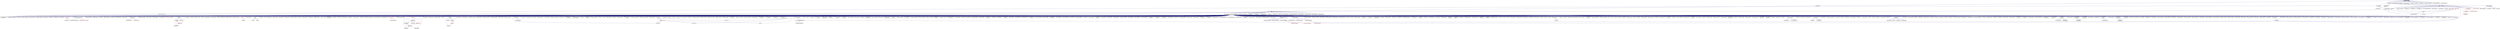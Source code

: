 digraph "parcelhandler.hpp"
{
  edge [fontname="Helvetica",fontsize="10",labelfontname="Helvetica",labelfontsize="10"];
  node [fontname="Helvetica",fontsize="10",shape=record];
  Node236 [label="parcelhandler.hpp",height=0.2,width=0.4,color="black", fillcolor="grey75", style="filled", fontcolor="black"];
  Node236 -> Node237 [dir="back",color="midnightblue",fontsize="10",style="solid",fontname="Helvetica"];
  Node237 [label="parcelset.hpp",height=0.2,width=0.4,color="black", fillcolor="white", style="filled",URL="$d3/df9/parcelset_8hpp.html"];
  Node237 -> Node238 [dir="back",color="midnightblue",fontsize="10",style="solid",fontname="Helvetica"];
  Node238 [label="runtime.hpp",height=0.2,width=0.4,color="black", fillcolor="white", style="filled",URL="$d5/d15/include_2runtime_8hpp.html"];
  Node238 -> Node239 [dir="back",color="midnightblue",fontsize="10",style="solid",fontname="Helvetica"];
  Node239 [label="async_io_action.cpp",height=0.2,width=0.4,color="black", fillcolor="white", style="filled",URL="$d3/df5/async__io__action_8cpp.html"];
  Node238 -> Node240 [dir="back",color="midnightblue",fontsize="10",style="solid",fontname="Helvetica"];
  Node240 [label="async_io_external.cpp",height=0.2,width=0.4,color="black", fillcolor="white", style="filled",URL="$da/d9a/async__io__external_8cpp.html"];
  Node238 -> Node241 [dir="back",color="midnightblue",fontsize="10",style="solid",fontname="Helvetica"];
  Node241 [label="async_io_low_level.cpp",height=0.2,width=0.4,color="black", fillcolor="white", style="filled",URL="$dc/d10/async__io__low__level_8cpp.html"];
  Node238 -> Node242 [dir="back",color="midnightblue",fontsize="10",style="solid",fontname="Helvetica"];
  Node242 [label="async_io_simple.cpp",height=0.2,width=0.4,color="black", fillcolor="white", style="filled",URL="$da/db7/async__io__simple_8cpp.html"];
  Node238 -> Node243 [dir="back",color="midnightblue",fontsize="10",style="solid",fontname="Helvetica"];
  Node243 [label="rnd_future_reduce.cpp",height=0.2,width=0.4,color="black", fillcolor="white", style="filled",URL="$d1/db5/rnd__future__reduce_8cpp.html"];
  Node238 -> Node244 [dir="back",color="midnightblue",fontsize="10",style="solid",fontname="Helvetica"];
  Node244 [label="oversubscribing_resource\l_partitioner.cpp",height=0.2,width=0.4,color="black", fillcolor="white", style="filled",URL="$dd/dee/oversubscribing__resource__partitioner_8cpp.html"];
  Node238 -> Node245 [dir="back",color="midnightblue",fontsize="10",style="solid",fontname="Helvetica"];
  Node245 [label="system_characteristics.hpp",height=0.2,width=0.4,color="black", fillcolor="white", style="filled",URL="$d0/d07/system__characteristics_8hpp.html"];
  Node245 -> Node244 [dir="back",color="midnightblue",fontsize="10",style="solid",fontname="Helvetica"];
  Node245 -> Node246 [dir="back",color="midnightblue",fontsize="10",style="solid",fontname="Helvetica"];
  Node246 [label="simple_resource_partitioner.cpp",height=0.2,width=0.4,color="black", fillcolor="white", style="filled",URL="$d5/df9/simple__resource__partitioner_8cpp.html"];
  Node238 -> Node246 [dir="back",color="midnightblue",fontsize="10",style="solid",fontname="Helvetica"];
  Node238 -> Node247 [dir="back",color="midnightblue",fontsize="10",style="solid",fontname="Helvetica"];
  Node247 [label="hpx.hpp",height=0.2,width=0.4,color="red", fillcolor="white", style="filled",URL="$d0/daa/hpx_8hpp.html"];
  Node247 -> Node248 [dir="back",color="midnightblue",fontsize="10",style="solid",fontname="Helvetica"];
  Node248 [label="1d_stencil_1.cpp",height=0.2,width=0.4,color="black", fillcolor="white", style="filled",URL="$d2/db1/1d__stencil__1_8cpp.html"];
  Node247 -> Node249 [dir="back",color="midnightblue",fontsize="10",style="solid",fontname="Helvetica"];
  Node249 [label="1d_stencil_2.cpp",height=0.2,width=0.4,color="black", fillcolor="white", style="filled",URL="$d3/dd1/1d__stencil__2_8cpp.html"];
  Node247 -> Node250 [dir="back",color="midnightblue",fontsize="10",style="solid",fontname="Helvetica"];
  Node250 [label="1d_stencil_3.cpp",height=0.2,width=0.4,color="black", fillcolor="white", style="filled",URL="$db/d19/1d__stencil__3_8cpp.html"];
  Node247 -> Node251 [dir="back",color="midnightblue",fontsize="10",style="solid",fontname="Helvetica"];
  Node251 [label="1d_stencil_4.cpp",height=0.2,width=0.4,color="black", fillcolor="white", style="filled",URL="$d1/d7d/1d__stencil__4_8cpp.html"];
  Node247 -> Node252 [dir="back",color="midnightblue",fontsize="10",style="solid",fontname="Helvetica"];
  Node252 [label="1d_stencil_4_parallel.cpp",height=0.2,width=0.4,color="black", fillcolor="white", style="filled",URL="$d6/d05/1d__stencil__4__parallel_8cpp.html"];
  Node247 -> Node253 [dir="back",color="midnightblue",fontsize="10",style="solid",fontname="Helvetica"];
  Node253 [label="1d_stencil_4_repart.cpp",height=0.2,width=0.4,color="black", fillcolor="white", style="filled",URL="$d0/d6b/1d__stencil__4__repart_8cpp.html"];
  Node247 -> Node254 [dir="back",color="midnightblue",fontsize="10",style="solid",fontname="Helvetica"];
  Node254 [label="1d_stencil_4_throttle.cpp",height=0.2,width=0.4,color="black", fillcolor="white", style="filled",URL="$d6/de5/1d__stencil__4__throttle_8cpp.html"];
  Node247 -> Node255 [dir="back",color="midnightblue",fontsize="10",style="solid",fontname="Helvetica"];
  Node255 [label="1d_stencil_5.cpp",height=0.2,width=0.4,color="black", fillcolor="white", style="filled",URL="$d7/d2a/1d__stencil__5_8cpp.html"];
  Node247 -> Node256 [dir="back",color="midnightblue",fontsize="10",style="solid",fontname="Helvetica"];
  Node256 [label="1d_stencil_6.cpp",height=0.2,width=0.4,color="black", fillcolor="white", style="filled",URL="$db/de7/1d__stencil__6_8cpp.html"];
  Node247 -> Node257 [dir="back",color="midnightblue",fontsize="10",style="solid",fontname="Helvetica"];
  Node257 [label="1d_stencil_7.cpp",height=0.2,width=0.4,color="black", fillcolor="white", style="filled",URL="$d4/d5a/1d__stencil__7_8cpp.html"];
  Node247 -> Node258 [dir="back",color="midnightblue",fontsize="10",style="solid",fontname="Helvetica"];
  Node258 [label="1d_stencil_8.cpp",height=0.2,width=0.4,color="black", fillcolor="white", style="filled",URL="$df/de0/1d__stencil__8_8cpp.html"];
  Node247 -> Node259 [dir="back",color="midnightblue",fontsize="10",style="solid",fontname="Helvetica"];
  Node259 [label="accumulator.cpp",height=0.2,width=0.4,color="black", fillcolor="white", style="filled",URL="$d1/d81/accumulator_8cpp.html"];
  Node247 -> Node260 [dir="back",color="midnightblue",fontsize="10",style="solid",fontname="Helvetica"];
  Node260 [label="accumulator.hpp",height=0.2,width=0.4,color="red", fillcolor="white", style="filled",URL="$d4/d9d/server_2accumulator_8hpp.html"];
  Node260 -> Node259 [dir="back",color="midnightblue",fontsize="10",style="solid",fontname="Helvetica"];
  Node247 -> Node263 [dir="back",color="midnightblue",fontsize="10",style="solid",fontname="Helvetica"];
  Node263 [label="template_function_accumulator.hpp",height=0.2,width=0.4,color="black", fillcolor="white", style="filled",URL="$d7/da6/server_2template__function__accumulator_8hpp.html"];
  Node263 -> Node264 [dir="back",color="midnightblue",fontsize="10",style="solid",fontname="Helvetica"];
  Node264 [label="template_function_accumulator.cpp",height=0.2,width=0.4,color="black", fillcolor="white", style="filled",URL="$d5/d02/template__function__accumulator_8cpp.html"];
  Node263 -> Node265 [dir="back",color="midnightblue",fontsize="10",style="solid",fontname="Helvetica"];
  Node265 [label="template_function_accumulator.hpp",height=0.2,width=0.4,color="red", fillcolor="white", style="filled",URL="$d3/de9/template__function__accumulator_8hpp.html"];
  Node247 -> Node267 [dir="back",color="midnightblue",fontsize="10",style="solid",fontname="Helvetica"];
  Node267 [label="template_accumulator.cpp",height=0.2,width=0.4,color="black", fillcolor="white", style="filled",URL="$d0/d4a/template__accumulator_8cpp.html"];
  Node247 -> Node264 [dir="back",color="midnightblue",fontsize="10",style="solid",fontname="Helvetica"];
  Node247 -> Node265 [dir="back",color="midnightblue",fontsize="10",style="solid",fontname="Helvetica"];
  Node247 -> Node268 [dir="back",color="midnightblue",fontsize="10",style="solid",fontname="Helvetica"];
  Node268 [label="allgather_module.cpp",height=0.2,width=0.4,color="black", fillcolor="white", style="filled",URL="$df/de4/allgather__module_8cpp.html"];
  Node247 -> Node269 [dir="back",color="midnightblue",fontsize="10",style="solid",fontname="Helvetica"];
  Node269 [label="allgather.cpp",height=0.2,width=0.4,color="black", fillcolor="white", style="filled",URL="$d7/d06/allgather_8cpp.html"];
  Node247 -> Node270 [dir="back",color="midnightblue",fontsize="10",style="solid",fontname="Helvetica"];
  Node270 [label="allgather_and_gate.cpp",height=0.2,width=0.4,color="black", fillcolor="white", style="filled",URL="$d1/d56/allgather__and__gate_8cpp.html"];
  Node247 -> Node271 [dir="back",color="midnightblue",fontsize="10",style="solid",fontname="Helvetica"];
  Node271 [label="ag_client.cpp",height=0.2,width=0.4,color="black", fillcolor="white", style="filled",URL="$d4/d5d/ag__client_8cpp.html"];
  Node247 -> Node272 [dir="back",color="midnightblue",fontsize="10",style="solid",fontname="Helvetica"];
  Node272 [label="hpx_thread_phase.cpp",height=0.2,width=0.4,color="black", fillcolor="white", style="filled",URL="$d5/dca/hpx__thread__phase_8cpp.html"];
  Node247 -> Node273 [dir="back",color="midnightblue",fontsize="10",style="solid",fontname="Helvetica"];
  Node273 [label="os_thread_num.cpp",height=0.2,width=0.4,color="black", fillcolor="white", style="filled",URL="$d2/dfb/os__thread__num_8cpp.html"];
  Node247 -> Node274 [dir="back",color="midnightblue",fontsize="10",style="solid",fontname="Helvetica"];
  Node274 [label="cancelable_action.cpp",height=0.2,width=0.4,color="black", fillcolor="white", style="filled",URL="$d5/d0c/cancelable__action_8cpp.html"];
  Node247 -> Node275 [dir="back",color="midnightblue",fontsize="10",style="solid",fontname="Helvetica"];
  Node275 [label="cancelable_action.hpp",height=0.2,width=0.4,color="black", fillcolor="white", style="filled",URL="$d5/d4d/server_2cancelable__action_8hpp.html"];
  Node275 -> Node274 [dir="back",color="midnightblue",fontsize="10",style="solid",fontname="Helvetica"];
  Node275 -> Node276 [dir="back",color="midnightblue",fontsize="10",style="solid",fontname="Helvetica"];
  Node276 [label="cancelable_action.hpp",height=0.2,width=0.4,color="red", fillcolor="white", style="filled",URL="$d0/da3/stubs_2cancelable__action_8hpp.html"];
  Node247 -> Node276 [dir="back",color="midnightblue",fontsize="10",style="solid",fontname="Helvetica"];
  Node247 -> Node278 [dir="back",color="midnightblue",fontsize="10",style="solid",fontname="Helvetica"];
  Node278 [label="cancelable_action_client.cpp",height=0.2,width=0.4,color="black", fillcolor="white", style="filled",URL="$d1/db8/cancelable__action__client_8cpp.html"];
  Node247 -> Node279 [dir="back",color="midnightblue",fontsize="10",style="solid",fontname="Helvetica"];
  Node279 [label="cublas_matmul.cpp",height=0.2,width=0.4,color="black", fillcolor="white", style="filled",URL="$dd/d84/cublas__matmul_8cpp.html"];
  Node247 -> Node280 [dir="back",color="midnightblue",fontsize="10",style="solid",fontname="Helvetica"];
  Node280 [label="win_perf_counters.cpp",height=0.2,width=0.4,color="black", fillcolor="white", style="filled",URL="$d8/d11/win__perf__counters_8cpp.html"];
  Node247 -> Node281 [dir="back",color="midnightblue",fontsize="10",style="solid",fontname="Helvetica"];
  Node281 [label="win_perf_counters.hpp",height=0.2,width=0.4,color="black", fillcolor="white", style="filled",URL="$d5/da7/win__perf__counters_8hpp.html"];
  Node247 -> Node282 [dir="back",color="midnightblue",fontsize="10",style="solid",fontname="Helvetica"];
  Node282 [label="hello_world_component.hpp",height=0.2,width=0.4,color="red", fillcolor="white", style="filled",URL="$df/df0/hello__world__component_8hpp.html"];
  Node247 -> Node285 [dir="back",color="midnightblue",fontsize="10",style="solid",fontname="Helvetica"];
  Node285 [label="interpolate1d.cpp",height=0.2,width=0.4,color="black", fillcolor="white", style="filled",URL="$d0/d05/interpolate1d_8cpp.html"];
  Node247 -> Node286 [dir="back",color="midnightblue",fontsize="10",style="solid",fontname="Helvetica"];
  Node286 [label="partition.hpp",height=0.2,width=0.4,color="black", fillcolor="white", style="filled",URL="$d0/d7a/examples_2interpolate1d_2interpolate1d_2partition_8hpp.html"];
  Node286 -> Node285 [dir="back",color="midnightblue",fontsize="10",style="solid",fontname="Helvetica"];
  Node286 -> Node287 [dir="back",color="midnightblue",fontsize="10",style="solid",fontname="Helvetica"];
  Node287 [label="interpolate1d.hpp",height=0.2,width=0.4,color="red", fillcolor="white", style="filled",URL="$d4/dc7/interpolate1d_8hpp.html"];
  Node287 -> Node285 [dir="back",color="midnightblue",fontsize="10",style="solid",fontname="Helvetica"];
  Node247 -> Node289 [dir="back",color="midnightblue",fontsize="10",style="solid",fontname="Helvetica"];
  Node289 [label="partition.hpp",height=0.2,width=0.4,color="black", fillcolor="white", style="filled",URL="$d0/dff/examples_2interpolate1d_2interpolate1d_2server_2partition_8hpp.html"];
  Node289 -> Node286 [dir="back",color="midnightblue",fontsize="10",style="solid",fontname="Helvetica"];
  Node289 -> Node290 [dir="back",color="midnightblue",fontsize="10",style="solid",fontname="Helvetica"];
  Node290 [label="partition.cpp",height=0.2,width=0.4,color="black", fillcolor="white", style="filled",URL="$d0/d4f/examples_2interpolate1d_2interpolate1d_2server_2partition_8cpp.html"];
  Node247 -> Node287 [dir="back",color="midnightblue",fontsize="10",style="solid",fontname="Helvetica"];
  Node247 -> Node291 [dir="back",color="midnightblue",fontsize="10",style="solid",fontname="Helvetica"];
  Node291 [label="read_values.cpp",height=0.2,width=0.4,color="black", fillcolor="white", style="filled",URL="$d0/d8c/interpolate1d_2interpolate1d_2read__values_8cpp.html"];
  Node247 -> Node290 [dir="back",color="midnightblue",fontsize="10",style="solid",fontname="Helvetica"];
  Node247 -> Node292 [dir="back",color="midnightblue",fontsize="10",style="solid",fontname="Helvetica"];
  Node292 [label="jacobi.cpp",height=0.2,width=0.4,color="black", fillcolor="white", style="filled",URL="$d2/d27/jacobi_8cpp.html"];
  Node247 -> Node293 [dir="back",color="midnightblue",fontsize="10",style="solid",fontname="Helvetica"];
  Node293 [label="grid.cpp",height=0.2,width=0.4,color="black", fillcolor="white", style="filled",URL="$d6/d1b/jacobi__component_2grid_8cpp.html"];
  Node247 -> Node294 [dir="back",color="midnightblue",fontsize="10",style="solid",fontname="Helvetica"];
  Node294 [label="row.cpp",height=0.2,width=0.4,color="black", fillcolor="white", style="filled",URL="$d3/d86/server_2row_8cpp.html"];
  Node247 -> Node295 [dir="back",color="midnightblue",fontsize="10",style="solid",fontname="Helvetica"];
  Node295 [label="solver.cpp",height=0.2,width=0.4,color="black", fillcolor="white", style="filled",URL="$d6/d94/solver_8cpp.html"];
  Node247 -> Node296 [dir="back",color="midnightblue",fontsize="10",style="solid",fontname="Helvetica"];
  Node296 [label="stencil_iterator.cpp",height=0.2,width=0.4,color="black", fillcolor="white", style="filled",URL="$d6/de1/server_2stencil__iterator_8cpp.html"];
  Node247 -> Node297 [dir="back",color="midnightblue",fontsize="10",style="solid",fontname="Helvetica"];
  Node297 [label="stencil_iterator.cpp",height=0.2,width=0.4,color="black", fillcolor="white", style="filled",URL="$d7/d71/stencil__iterator_8cpp.html"];
  Node247 -> Node298 [dir="back",color="midnightblue",fontsize="10",style="solid",fontname="Helvetica"];
  Node298 [label="jacobi.cpp",height=0.2,width=0.4,color="black", fillcolor="white", style="filled",URL="$d3/d44/smp_2jacobi_8cpp.html"];
  Node247 -> Node299 [dir="back",color="midnightblue",fontsize="10",style="solid",fontname="Helvetica"];
  Node299 [label="jacobi_hpx.cpp",height=0.2,width=0.4,color="black", fillcolor="white", style="filled",URL="$d8/d72/jacobi__hpx_8cpp.html"];
  Node247 -> Node300 [dir="back",color="midnightblue",fontsize="10",style="solid",fontname="Helvetica"];
  Node300 [label="jacobi_nonuniform.cpp",height=0.2,width=0.4,color="black", fillcolor="white", style="filled",URL="$dd/ddc/jacobi__nonuniform_8cpp.html"];
  Node247 -> Node301 [dir="back",color="midnightblue",fontsize="10",style="solid",fontname="Helvetica"];
  Node301 [label="jacobi_nonuniform_hpx.cpp",height=0.2,width=0.4,color="black", fillcolor="white", style="filled",URL="$de/d56/jacobi__nonuniform__hpx_8cpp.html"];
  Node247 -> Node302 [dir="back",color="midnightblue",fontsize="10",style="solid",fontname="Helvetica"];
  Node302 [label="nqueen.cpp",height=0.2,width=0.4,color="black", fillcolor="white", style="filled",URL="$db/dca/nqueen_8cpp.html"];
  Node247 -> Node303 [dir="back",color="midnightblue",fontsize="10",style="solid",fontname="Helvetica"];
  Node303 [label="nqueen.hpp",height=0.2,width=0.4,color="red", fillcolor="white", style="filled",URL="$de/d58/server_2nqueen_8hpp.html"];
  Node303 -> Node302 [dir="back",color="midnightblue",fontsize="10",style="solid",fontname="Helvetica"];
  Node247 -> Node306 [dir="back",color="midnightblue",fontsize="10",style="solid",fontname="Helvetica"];
  Node306 [label="nqueen_client.cpp",height=0.2,width=0.4,color="black", fillcolor="white", style="filled",URL="$d3/d5e/nqueen__client_8cpp.html"];
  Node247 -> Node307 [dir="back",color="midnightblue",fontsize="10",style="solid",fontname="Helvetica"];
  Node307 [label="sine.cpp",height=0.2,width=0.4,color="black", fillcolor="white", style="filled",URL="$d3/d0d/server_2sine_8cpp.html"];
  Node247 -> Node308 [dir="back",color="midnightblue",fontsize="10",style="solid",fontname="Helvetica"];
  Node308 [label="sine.hpp",height=0.2,width=0.4,color="black", fillcolor="white", style="filled",URL="$d8/dac/sine_8hpp.html"];
  Node308 -> Node307 [dir="back",color="midnightblue",fontsize="10",style="solid",fontname="Helvetica"];
  Node308 -> Node309 [dir="back",color="midnightblue",fontsize="10",style="solid",fontname="Helvetica"];
  Node309 [label="sine.cpp",height=0.2,width=0.4,color="black", fillcolor="white", style="filled",URL="$d5/dd8/sine_8cpp.html"];
  Node247 -> Node309 [dir="back",color="midnightblue",fontsize="10",style="solid",fontname="Helvetica"];
  Node247 -> Node310 [dir="back",color="midnightblue",fontsize="10",style="solid",fontname="Helvetica"];
  Node310 [label="sine_client.cpp",height=0.2,width=0.4,color="black", fillcolor="white", style="filled",URL="$db/d62/sine__client_8cpp.html"];
  Node247 -> Node311 [dir="back",color="midnightblue",fontsize="10",style="solid",fontname="Helvetica"];
  Node311 [label="qt.cpp",height=0.2,width=0.4,color="black", fillcolor="white", style="filled",URL="$df/d90/qt_8cpp.html"];
  Node247 -> Node312 [dir="back",color="midnightblue",fontsize="10",style="solid",fontname="Helvetica"];
  Node312 [label="queue_client.cpp",height=0.2,width=0.4,color="black", fillcolor="white", style="filled",URL="$d7/d96/queue__client_8cpp.html"];
  Node247 -> Node313 [dir="back",color="midnightblue",fontsize="10",style="solid",fontname="Helvetica"];
  Node313 [label="customize_async.cpp",height=0.2,width=0.4,color="black", fillcolor="white", style="filled",URL="$d0/d82/customize__async_8cpp.html"];
  Node247 -> Node314 [dir="back",color="midnightblue",fontsize="10",style="solid",fontname="Helvetica"];
  Node314 [label="data_actions.cpp",height=0.2,width=0.4,color="black", fillcolor="white", style="filled",URL="$dc/d68/data__actions_8cpp.html"];
  Node247 -> Node315 [dir="back",color="midnightblue",fontsize="10",style="solid",fontname="Helvetica"];
  Node315 [label="error_handling.cpp",height=0.2,width=0.4,color="black", fillcolor="white", style="filled",URL="$d9/d96/error__handling_8cpp.html"];
  Node247 -> Node316 [dir="back",color="midnightblue",fontsize="10",style="solid",fontname="Helvetica"];
  Node316 [label="event_synchronization.cpp",height=0.2,width=0.4,color="black", fillcolor="white", style="filled",URL="$d0/d35/event__synchronization_8cpp.html"];
  Node247 -> Node317 [dir="back",color="midnightblue",fontsize="10",style="solid",fontname="Helvetica"];
  Node317 [label="factorial.cpp",height=0.2,width=0.4,color="black", fillcolor="white", style="filled",URL="$d9/d00/factorial_8cpp.html"];
  Node247 -> Node318 [dir="back",color="midnightblue",fontsize="10",style="solid",fontname="Helvetica"];
  Node318 [label="file_serialization.cpp",height=0.2,width=0.4,color="black", fillcolor="white", style="filled",URL="$de/d58/file__serialization_8cpp.html"];
  Node247 -> Node319 [dir="back",color="midnightblue",fontsize="10",style="solid",fontname="Helvetica"];
  Node319 [label="init_globally.cpp",height=0.2,width=0.4,color="black", fillcolor="white", style="filled",URL="$d6/dad/init__globally_8cpp.html"];
  Node247 -> Node320 [dir="back",color="midnightblue",fontsize="10",style="solid",fontname="Helvetica"];
  Node320 [label="interest_calculator.cpp",height=0.2,width=0.4,color="black", fillcolor="white", style="filled",URL="$d2/d86/interest__calculator_8cpp.html"];
  Node247 -> Node321 [dir="back",color="midnightblue",fontsize="10",style="solid",fontname="Helvetica"];
  Node321 [label="non_atomic_rma.cpp",height=0.2,width=0.4,color="black", fillcolor="white", style="filled",URL="$d7/d8b/non__atomic__rma_8cpp.html"];
  Node247 -> Node322 [dir="back",color="midnightblue",fontsize="10",style="solid",fontname="Helvetica"];
  Node322 [label="partitioned_vector\l_spmd_foreach.cpp",height=0.2,width=0.4,color="black", fillcolor="white", style="filled",URL="$db/d7c/partitioned__vector__spmd__foreach_8cpp.html"];
  Node247 -> Node323 [dir="back",color="midnightblue",fontsize="10",style="solid",fontname="Helvetica"];
  Node323 [label="pipeline1.cpp",height=0.2,width=0.4,color="black", fillcolor="white", style="filled",URL="$d5/d77/pipeline1_8cpp.html"];
  Node247 -> Node324 [dir="back",color="midnightblue",fontsize="10",style="solid",fontname="Helvetica"];
  Node324 [label="quicksort.cpp",height=0.2,width=0.4,color="black", fillcolor="white", style="filled",URL="$d3/d1e/quicksort_8cpp.html"];
  Node247 -> Node325 [dir="back",color="midnightblue",fontsize="10",style="solid",fontname="Helvetica"];
  Node325 [label="receive_buffer.cpp",height=0.2,width=0.4,color="black", fillcolor="white", style="filled",URL="$d7/d10/receive__buffer_8cpp.html"];
  Node247 -> Node326 [dir="back",color="midnightblue",fontsize="10",style="solid",fontname="Helvetica"];
  Node326 [label="safe_object.cpp",height=0.2,width=0.4,color="black", fillcolor="white", style="filled",URL="$dd/d52/safe__object_8cpp.html"];
  Node247 -> Node327 [dir="back",color="midnightblue",fontsize="10",style="solid",fontname="Helvetica"];
  Node327 [label="sort_by_key_demo.cpp",height=0.2,width=0.4,color="black", fillcolor="white", style="filled",URL="$da/d20/sort__by__key__demo_8cpp.html"];
  Node247 -> Node328 [dir="back",color="midnightblue",fontsize="10",style="solid",fontname="Helvetica"];
  Node328 [label="timed_wake.cpp",height=0.2,width=0.4,color="black", fillcolor="white", style="filled",URL="$d8/df9/timed__wake_8cpp.html"];
  Node247 -> Node329 [dir="back",color="midnightblue",fontsize="10",style="solid",fontname="Helvetica"];
  Node329 [label="vector_counting_dotproduct.cpp",height=0.2,width=0.4,color="black", fillcolor="white", style="filled",URL="$df/de9/vector__counting__dotproduct_8cpp.html"];
  Node247 -> Node330 [dir="back",color="midnightblue",fontsize="10",style="solid",fontname="Helvetica"];
  Node330 [label="vector_zip_dotproduct.cpp",height=0.2,width=0.4,color="black", fillcolor="white", style="filled",URL="$dc/d18/vector__zip__dotproduct_8cpp.html"];
  Node247 -> Node331 [dir="back",color="midnightblue",fontsize="10",style="solid",fontname="Helvetica"];
  Node331 [label="zerocopy_rdma.cpp",height=0.2,width=0.4,color="black", fillcolor="white", style="filled",URL="$d1/dad/zerocopy__rdma_8cpp.html"];
  Node247 -> Node332 [dir="back",color="midnightblue",fontsize="10",style="solid",fontname="Helvetica"];
  Node332 [label="random_mem_access.cpp",height=0.2,width=0.4,color="black", fillcolor="white", style="filled",URL="$d1/d51/random__mem__access_8cpp.html"];
  Node247 -> Node333 [dir="back",color="midnightblue",fontsize="10",style="solid",fontname="Helvetica"];
  Node333 [label="random_mem_access.hpp",height=0.2,width=0.4,color="red", fillcolor="white", style="filled",URL="$d0/d19/server_2random__mem__access_8hpp.html"];
  Node333 -> Node332 [dir="back",color="midnightblue",fontsize="10",style="solid",fontname="Helvetica"];
  Node247 -> Node336 [dir="back",color="midnightblue",fontsize="10",style="solid",fontname="Helvetica"];
  Node336 [label="random_mem_access_client.cpp",height=0.2,width=0.4,color="black", fillcolor="white", style="filled",URL="$df/d1b/random__mem__access__client_8cpp.html"];
  Node247 -> Node244 [dir="back",color="midnightblue",fontsize="10",style="solid",fontname="Helvetica"];
  Node247 -> Node246 [dir="back",color="midnightblue",fontsize="10",style="solid",fontname="Helvetica"];
  Node247 -> Node337 [dir="back",color="midnightblue",fontsize="10",style="solid",fontname="Helvetica"];
  Node337 [label="dimension.hpp",height=0.2,width=0.4,color="red", fillcolor="white", style="filled",URL="$d6/d39/sheneos_2sheneos_2dimension_8hpp.html"];
  Node337 -> Node343 [dir="back",color="midnightblue",fontsize="10",style="solid",fontname="Helvetica"];
  Node343 [label="partition3d.hpp",height=0.2,width=0.4,color="black", fillcolor="white", style="filled",URL="$dd/dbf/server_2partition3d_8hpp.html"];
  Node343 -> Node344 [dir="back",color="midnightblue",fontsize="10",style="solid",fontname="Helvetica"];
  Node344 [label="partition3d.hpp",height=0.2,width=0.4,color="black", fillcolor="white", style="filled",URL="$d1/d50/partition3d_8hpp.html"];
  Node344 -> Node340 [dir="back",color="midnightblue",fontsize="10",style="solid",fontname="Helvetica"];
  Node340 [label="interpolator.cpp",height=0.2,width=0.4,color="black", fillcolor="white", style="filled",URL="$d5/d02/interpolator_8cpp.html"];
  Node344 -> Node345 [dir="back",color="midnightblue",fontsize="10",style="solid",fontname="Helvetica"];
  Node345 [label="interpolator.hpp",height=0.2,width=0.4,color="red", fillcolor="white", style="filled",URL="$dc/d3b/interpolator_8hpp.html"];
  Node345 -> Node340 [dir="back",color="midnightblue",fontsize="10",style="solid",fontname="Helvetica"];
  Node345 -> Node348 [dir="back",color="midnightblue",fontsize="10",style="solid",fontname="Helvetica"];
  Node348 [label="sheneos_test.cpp",height=0.2,width=0.4,color="black", fillcolor="white", style="filled",URL="$d4/d6e/sheneos__test_8cpp.html"];
  Node343 -> Node342 [dir="back",color="midnightblue",fontsize="10",style="solid",fontname="Helvetica"];
  Node342 [label="partition3d.cpp",height=0.2,width=0.4,color="black", fillcolor="white", style="filled",URL="$de/d70/partition3d_8cpp.html"];
  Node247 -> Node340 [dir="back",color="midnightblue",fontsize="10",style="solid",fontname="Helvetica"];
  Node247 -> Node344 [dir="back",color="midnightblue",fontsize="10",style="solid",fontname="Helvetica"];
  Node247 -> Node343 [dir="back",color="midnightblue",fontsize="10",style="solid",fontname="Helvetica"];
  Node247 -> Node345 [dir="back",color="midnightblue",fontsize="10",style="solid",fontname="Helvetica"];
  Node247 -> Node349 [dir="back",color="midnightblue",fontsize="10",style="solid",fontname="Helvetica"];
  Node349 [label="configuration.hpp",height=0.2,width=0.4,color="red", fillcolor="white", style="filled",URL="$dc/d0a/configuration_8hpp.html"];
  Node349 -> Node345 [dir="back",color="midnightblue",fontsize="10",style="solid",fontname="Helvetica"];
  Node247 -> Node341 [dir="back",color="midnightblue",fontsize="10",style="solid",fontname="Helvetica"];
  Node341 [label="read_values.cpp",height=0.2,width=0.4,color="black", fillcolor="white", style="filled",URL="$d7/da4/sheneos_2sheneos_2read__values_8cpp.html"];
  Node247 -> Node342 [dir="back",color="midnightblue",fontsize="10",style="solid",fontname="Helvetica"];
  Node247 -> Node348 [dir="back",color="midnightblue",fontsize="10",style="solid",fontname="Helvetica"];
  Node247 -> Node351 [dir="back",color="midnightblue",fontsize="10",style="solid",fontname="Helvetica"];
  Node351 [label="startup_shutdown.cpp",height=0.2,width=0.4,color="black", fillcolor="white", style="filled",URL="$d3/dfc/server_2startup__shutdown_8cpp.html"];
  Node247 -> Node352 [dir="back",color="midnightblue",fontsize="10",style="solid",fontname="Helvetica"];
  Node352 [label="startup_shutdown.cpp",height=0.2,width=0.4,color="black", fillcolor="white", style="filled",URL="$d0/ddb/startup__shutdown_8cpp.html"];
  Node247 -> Node353 [dir="back",color="midnightblue",fontsize="10",style="solid",fontname="Helvetica"];
  Node353 [label="spin.cpp",height=0.2,width=0.4,color="black", fillcolor="white", style="filled",URL="$d7/df2/spin_8cpp.html"];
  Node247 -> Node354 [dir="back",color="midnightblue",fontsize="10",style="solid",fontname="Helvetica"];
  Node354 [label="throttle.cpp",height=0.2,width=0.4,color="black", fillcolor="white", style="filled",URL="$de/d56/server_2throttle_8cpp.html"];
  Node247 -> Node355 [dir="back",color="midnightblue",fontsize="10",style="solid",fontname="Helvetica"];
  Node355 [label="throttle.hpp",height=0.2,width=0.4,color="black", fillcolor="white", style="filled",URL="$db/dc9/server_2throttle_8hpp.html"];
  Node355 -> Node354 [dir="back",color="midnightblue",fontsize="10",style="solid",fontname="Helvetica"];
  Node355 -> Node356 [dir="back",color="midnightblue",fontsize="10",style="solid",fontname="Helvetica"];
  Node356 [label="throttle.hpp",height=0.2,width=0.4,color="black", fillcolor="white", style="filled",URL="$d5/dec/stubs_2throttle_8hpp.html"];
  Node356 -> Node357 [dir="back",color="midnightblue",fontsize="10",style="solid",fontname="Helvetica"];
  Node357 [label="throttle.hpp",height=0.2,width=0.4,color="red", fillcolor="white", style="filled",URL="$d2/d2e/throttle_8hpp.html"];
  Node357 -> Node358 [dir="back",color="midnightblue",fontsize="10",style="solid",fontname="Helvetica"];
  Node358 [label="throttle.cpp",height=0.2,width=0.4,color="black", fillcolor="white", style="filled",URL="$db/d02/throttle_8cpp.html"];
  Node247 -> Node356 [dir="back",color="midnightblue",fontsize="10",style="solid",fontname="Helvetica"];
  Node247 -> Node358 [dir="back",color="midnightblue",fontsize="10",style="solid",fontname="Helvetica"];
  Node247 -> Node357 [dir="back",color="midnightblue",fontsize="10",style="solid",fontname="Helvetica"];
  Node247 -> Node360 [dir="back",color="midnightblue",fontsize="10",style="solid",fontname="Helvetica"];
  Node360 [label="transpose_await.cpp",height=0.2,width=0.4,color="black", fillcolor="white", style="filled",URL="$de/d68/transpose__await_8cpp.html"];
  Node247 -> Node361 [dir="back",color="midnightblue",fontsize="10",style="solid",fontname="Helvetica"];
  Node361 [label="transpose_block.cpp",height=0.2,width=0.4,color="black", fillcolor="white", style="filled",URL="$d0/de1/transpose__block_8cpp.html"];
  Node247 -> Node362 [dir="back",color="midnightblue",fontsize="10",style="solid",fontname="Helvetica"];
  Node362 [label="transpose_block_numa.cpp",height=0.2,width=0.4,color="black", fillcolor="white", style="filled",URL="$dd/d3b/transpose__block__numa_8cpp.html"];
  Node247 -> Node363 [dir="back",color="midnightblue",fontsize="10",style="solid",fontname="Helvetica"];
  Node363 [label="transpose_serial.cpp",height=0.2,width=0.4,color="black", fillcolor="white", style="filled",URL="$db/d74/transpose__serial_8cpp.html"];
  Node247 -> Node364 [dir="back",color="midnightblue",fontsize="10",style="solid",fontname="Helvetica"];
  Node364 [label="transpose_serial_block.cpp",height=0.2,width=0.4,color="black", fillcolor="white", style="filled",URL="$d8/daa/transpose__serial__block_8cpp.html"];
  Node247 -> Node365 [dir="back",color="midnightblue",fontsize="10",style="solid",fontname="Helvetica"];
  Node365 [label="transpose_serial_vector.cpp",height=0.2,width=0.4,color="black", fillcolor="white", style="filled",URL="$d4/d04/transpose__serial__vector_8cpp.html"];
  Node247 -> Node366 [dir="back",color="midnightblue",fontsize="10",style="solid",fontname="Helvetica"];
  Node366 [label="transpose_smp.cpp",height=0.2,width=0.4,color="black", fillcolor="white", style="filled",URL="$d2/d99/transpose__smp_8cpp.html"];
  Node247 -> Node367 [dir="back",color="midnightblue",fontsize="10",style="solid",fontname="Helvetica"];
  Node367 [label="transpose_smp_block.cpp",height=0.2,width=0.4,color="black", fillcolor="white", style="filled",URL="$da/d4d/transpose__smp__block_8cpp.html"];
  Node247 -> Node368 [dir="back",color="midnightblue",fontsize="10",style="solid",fontname="Helvetica"];
  Node368 [label="simple_central_tuplespace.hpp",height=0.2,width=0.4,color="black", fillcolor="white", style="filled",URL="$db/d69/server_2simple__central__tuplespace_8hpp.html"];
  Node368 -> Node369 [dir="back",color="midnightblue",fontsize="10",style="solid",fontname="Helvetica"];
  Node369 [label="simple_central_tuplespace.cpp",height=0.2,width=0.4,color="black", fillcolor="white", style="filled",URL="$d3/dec/simple__central__tuplespace_8cpp.html"];
  Node368 -> Node370 [dir="back",color="midnightblue",fontsize="10",style="solid",fontname="Helvetica"];
  Node370 [label="simple_central_tuplespace.hpp",height=0.2,width=0.4,color="red", fillcolor="white", style="filled",URL="$d0/d4b/stubs_2simple__central__tuplespace_8hpp.html"];
  Node247 -> Node373 [dir="back",color="midnightblue",fontsize="10",style="solid",fontname="Helvetica"];
  Node373 [label="tuples_warehouse.hpp",height=0.2,width=0.4,color="black", fillcolor="white", style="filled",URL="$da/de6/tuples__warehouse_8hpp.html"];
  Node373 -> Node368 [dir="back",color="midnightblue",fontsize="10",style="solid",fontname="Helvetica"];
  Node247 -> Node369 [dir="back",color="midnightblue",fontsize="10",style="solid",fontname="Helvetica"];
  Node247 -> Node374 [dir="back",color="midnightblue",fontsize="10",style="solid",fontname="Helvetica"];
  Node374 [label="hpx_runtime.cpp",height=0.2,width=0.4,color="black", fillcolor="white", style="filled",URL="$d7/d1e/hpx__runtime_8cpp.html"];
  Node247 -> Node375 [dir="back",color="midnightblue",fontsize="10",style="solid",fontname="Helvetica"];
  Node375 [label="synchronize.cpp",height=0.2,width=0.4,color="black", fillcolor="white", style="filled",URL="$da/da2/synchronize_8cpp.html"];
  Node247 -> Node376 [dir="back",color="midnightblue",fontsize="10",style="solid",fontname="Helvetica"];
  Node376 [label="agas_cache_timings.cpp",height=0.2,width=0.4,color="black", fillcolor="white", style="filled",URL="$dd/d37/agas__cache__timings_8cpp.html"];
  Node247 -> Node377 [dir="back",color="midnightblue",fontsize="10",style="solid",fontname="Helvetica"];
  Node377 [label="async_overheads.cpp",height=0.2,width=0.4,color="black", fillcolor="white", style="filled",URL="$de/da6/async__overheads_8cpp.html"];
  Node247 -> Node378 [dir="back",color="midnightblue",fontsize="10",style="solid",fontname="Helvetica"];
  Node378 [label="coroutines_call_overhead.cpp",height=0.2,width=0.4,color="black", fillcolor="white", style="filled",URL="$da/d1e/coroutines__call__overhead_8cpp.html"];
  Node247 -> Node379 [dir="back",color="midnightblue",fontsize="10",style="solid",fontname="Helvetica"];
  Node379 [label="foreach_scaling.cpp",height=0.2,width=0.4,color="black", fillcolor="white", style="filled",URL="$d4/d94/foreach__scaling_8cpp.html"];
  Node247 -> Node380 [dir="back",color="midnightblue",fontsize="10",style="solid",fontname="Helvetica"];
  Node380 [label="function_object_wrapper\l_overhead.cpp",height=0.2,width=0.4,color="black", fillcolor="white", style="filled",URL="$d5/d6f/function__object__wrapper__overhead_8cpp.html"];
  Node247 -> Node381 [dir="back",color="midnightblue",fontsize="10",style="solid",fontname="Helvetica"];
  Node381 [label="hpx_homogeneous_timed\l_task_spawn_executors.cpp",height=0.2,width=0.4,color="black", fillcolor="white", style="filled",URL="$d1/d3b/hpx__homogeneous__timed__task__spawn__executors_8cpp.html"];
  Node247 -> Node382 [dir="back",color="midnightblue",fontsize="10",style="solid",fontname="Helvetica"];
  Node382 [label="htts2_hpx.cpp",height=0.2,width=0.4,color="black", fillcolor="white", style="filled",URL="$d2/daf/htts2__hpx_8cpp.html"];
  Node247 -> Node383 [dir="back",color="midnightblue",fontsize="10",style="solid",fontname="Helvetica"];
  Node383 [label="partitioned_vector\l_foreach.cpp",height=0.2,width=0.4,color="black", fillcolor="white", style="filled",URL="$df/d5f/partitioned__vector__foreach_8cpp.html"];
  Node247 -> Node384 [dir="back",color="midnightblue",fontsize="10",style="solid",fontname="Helvetica"];
  Node384 [label="serialization_overhead.cpp",height=0.2,width=0.4,color="black", fillcolor="white", style="filled",URL="$d3/df8/serialization__overhead_8cpp.html"];
  Node247 -> Node385 [dir="back",color="midnightblue",fontsize="10",style="solid",fontname="Helvetica"];
  Node385 [label="sizeof.cpp",height=0.2,width=0.4,color="black", fillcolor="white", style="filled",URL="$d3/d0f/sizeof_8cpp.html"];
  Node247 -> Node386 [dir="back",color="midnightblue",fontsize="10",style="solid",fontname="Helvetica"];
  Node386 [label="skynet.cpp",height=0.2,width=0.4,color="black", fillcolor="white", style="filled",URL="$d0/dc3/skynet_8cpp.html"];
  Node247 -> Node387 [dir="back",color="midnightblue",fontsize="10",style="solid",fontname="Helvetica"];
  Node387 [label="stencil3_iterators.cpp",height=0.2,width=0.4,color="black", fillcolor="white", style="filled",URL="$db/d9e/stencil3__iterators_8cpp.html"];
  Node247 -> Node388 [dir="back",color="midnightblue",fontsize="10",style="solid",fontname="Helvetica"];
  Node388 [label="stream.cpp",height=0.2,width=0.4,color="black", fillcolor="white", style="filled",URL="$da/d5f/stream_8cpp.html"];
  Node247 -> Node389 [dir="back",color="midnightblue",fontsize="10",style="solid",fontname="Helvetica"];
  Node389 [label="timed_task_spawn.cpp",height=0.2,width=0.4,color="black", fillcolor="white", style="filled",URL="$df/de1/timed__task__spawn_8cpp.html"];
  Node247 -> Node390 [dir="back",color="midnightblue",fontsize="10",style="solid",fontname="Helvetica"];
  Node390 [label="transform_reduce_binary\l_scaling.cpp",height=0.2,width=0.4,color="black", fillcolor="white", style="filled",URL="$d1/dae/transform__reduce__binary__scaling_8cpp.html"];
  Node247 -> Node391 [dir="back",color="midnightblue",fontsize="10",style="solid",fontname="Helvetica"];
  Node391 [label="transform_reduce_scaling.cpp",height=0.2,width=0.4,color="black", fillcolor="white", style="filled",URL="$db/d2a/transform__reduce__scaling_8cpp.html"];
  Node247 -> Node392 [dir="back",color="midnightblue",fontsize="10",style="solid",fontname="Helvetica"];
  Node392 [label="minmax_element_performance.cpp",height=0.2,width=0.4,color="black", fillcolor="white", style="filled",URL="$d9/d93/minmax__element__performance_8cpp.html"];
  Node247 -> Node393 [dir="back",color="midnightblue",fontsize="10",style="solid",fontname="Helvetica"];
  Node393 [label="barrier_performance.cpp",height=0.2,width=0.4,color="black", fillcolor="white", style="filled",URL="$d6/d6c/barrier__performance_8cpp.html"];
  Node247 -> Node394 [dir="back",color="midnightblue",fontsize="10",style="solid",fontname="Helvetica"];
  Node394 [label="network_storage.cpp",height=0.2,width=0.4,color="black", fillcolor="white", style="filled",URL="$db/daa/network__storage_8cpp.html"];
  Node247 -> Node395 [dir="back",color="midnightblue",fontsize="10",style="solid",fontname="Helvetica"];
  Node395 [label="simple_profiler.hpp",height=0.2,width=0.4,color="black", fillcolor="white", style="filled",URL="$d8/d02/simple__profiler_8hpp.html"];
  Node395 -> Node394 [dir="back",color="midnightblue",fontsize="10",style="solid",fontname="Helvetica"];
  Node247 -> Node396 [dir="back",color="midnightblue",fontsize="10",style="solid",fontname="Helvetica"];
  Node396 [label="osu_bcast.cpp",height=0.2,width=0.4,color="black", fillcolor="white", style="filled",URL="$d3/dca/osu__bcast_8cpp.html"];
  Node247 -> Node397 [dir="back",color="midnightblue",fontsize="10",style="solid",fontname="Helvetica"];
  Node397 [label="osu_bibw.cpp",height=0.2,width=0.4,color="black", fillcolor="white", style="filled",URL="$d2/d04/osu__bibw_8cpp.html"];
  Node247 -> Node398 [dir="back",color="midnightblue",fontsize="10",style="solid",fontname="Helvetica"];
  Node398 [label="osu_bw.cpp",height=0.2,width=0.4,color="black", fillcolor="white", style="filled",URL="$d4/d20/osu__bw_8cpp.html"];
  Node247 -> Node399 [dir="back",color="midnightblue",fontsize="10",style="solid",fontname="Helvetica"];
  Node399 [label="osu_latency.cpp",height=0.2,width=0.4,color="black", fillcolor="white", style="filled",URL="$df/d58/osu__latency_8cpp.html"];
  Node247 -> Node400 [dir="back",color="midnightblue",fontsize="10",style="solid",fontname="Helvetica"];
  Node400 [label="osu_multi_lat.cpp",height=0.2,width=0.4,color="black", fillcolor="white", style="filled",URL="$d7/d91/osu__multi__lat_8cpp.html"];
  Node247 -> Node401 [dir="back",color="midnightblue",fontsize="10",style="solid",fontname="Helvetica"];
  Node401 [label="osu_scatter.cpp",height=0.2,width=0.4,color="black", fillcolor="white", style="filled",URL="$d4/d4c/osu__scatter_8cpp.html"];
  Node247 -> Node402 [dir="back",color="midnightblue",fontsize="10",style="solid",fontname="Helvetica"];
  Node402 [label="pingpong_performance.cpp",height=0.2,width=0.4,color="black", fillcolor="white", style="filled",URL="$de/d03/pingpong__performance_8cpp.html"];
  Node247 -> Node403 [dir="back",color="midnightblue",fontsize="10",style="solid",fontname="Helvetica"];
  Node403 [label="benchmark_is_heap.cpp",height=0.2,width=0.4,color="black", fillcolor="white", style="filled",URL="$da/d4f/benchmark__is__heap_8cpp.html"];
  Node247 -> Node404 [dir="back",color="midnightblue",fontsize="10",style="solid",fontname="Helvetica"];
  Node404 [label="benchmark_is_heap_until.cpp",height=0.2,width=0.4,color="black", fillcolor="white", style="filled",URL="$dc/df5/benchmark__is__heap__until_8cpp.html"];
  Node247 -> Node405 [dir="back",color="midnightblue",fontsize="10",style="solid",fontname="Helvetica"];
  Node405 [label="benchmark_merge.cpp",height=0.2,width=0.4,color="black", fillcolor="white", style="filled",URL="$dd/d49/benchmark__merge_8cpp.html"];
  Node247 -> Node406 [dir="back",color="midnightblue",fontsize="10",style="solid",fontname="Helvetica"];
  Node406 [label="benchmark_partition.cpp",height=0.2,width=0.4,color="black", fillcolor="white", style="filled",URL="$d9/d88/benchmark__partition_8cpp.html"];
  Node247 -> Node407 [dir="back",color="midnightblue",fontsize="10",style="solid",fontname="Helvetica"];
  Node407 [label="benchmark_partition\l_copy.cpp",height=0.2,width=0.4,color="black", fillcolor="white", style="filled",URL="$d3/d0e/benchmark__partition__copy_8cpp.html"];
  Node247 -> Node408 [dir="back",color="midnightblue",fontsize="10",style="solid",fontname="Helvetica"];
  Node408 [label="benchmark_unique_copy.cpp",height=0.2,width=0.4,color="black", fillcolor="white", style="filled",URL="$d9/d53/benchmark__unique__copy_8cpp.html"];
  Node247 -> Node409 [dir="back",color="midnightblue",fontsize="10",style="solid",fontname="Helvetica"];
  Node409 [label="action_move_semantics.cpp",height=0.2,width=0.4,color="black", fillcolor="white", style="filled",URL="$d4/db3/action__move__semantics_8cpp.html"];
  Node247 -> Node410 [dir="back",color="midnightblue",fontsize="10",style="solid",fontname="Helvetica"];
  Node410 [label="movable_objects.cpp",height=0.2,width=0.4,color="black", fillcolor="white", style="filled",URL="$d8/d65/movable__objects_8cpp.html"];
  Node247 -> Node411 [dir="back",color="midnightblue",fontsize="10",style="solid",fontname="Helvetica"];
  Node411 [label="duplicate_id_registration\l_1596.cpp",height=0.2,width=0.4,color="black", fillcolor="white", style="filled",URL="$db/d8d/duplicate__id__registration__1596_8cpp.html"];
  Node247 -> Node412 [dir="back",color="midnightblue",fontsize="10",style="solid",fontname="Helvetica"];
  Node412 [label="pass_by_value_id_type\l_action.cpp",height=0.2,width=0.4,color="black", fillcolor="white", style="filled",URL="$d0/de6/pass__by__value__id__type__action_8cpp.html"];
  Node247 -> Node413 [dir="back",color="midnightblue",fontsize="10",style="solid",fontname="Helvetica"];
  Node413 [label="register_with_basename\l_1804.cpp",height=0.2,width=0.4,color="black", fillcolor="white", style="filled",URL="$db/d95/register__with__basename__1804_8cpp.html"];
  Node247 -> Node414 [dir="back",color="midnightblue",fontsize="10",style="solid",fontname="Helvetica"];
  Node414 [label="send_gid_keep_component\l_1624.cpp",height=0.2,width=0.4,color="black", fillcolor="white", style="filled",URL="$d9/d49/send__gid__keep__component__1624_8cpp.html"];
  Node247 -> Node415 [dir="back",color="midnightblue",fontsize="10",style="solid",fontname="Helvetica"];
  Node415 [label="algorithms.cc",height=0.2,width=0.4,color="black", fillcolor="white", style="filled",URL="$d5/d1b/algorithms_8cc.html"];
  Node247 -> Node416 [dir="back",color="midnightblue",fontsize="10",style="solid",fontname="Helvetica"];
  Node416 [label="matrix_hpx.hh",height=0.2,width=0.4,color="black", fillcolor="white", style="filled",URL="$d5/d89/matrix__hpx_8hh.html"];
  Node416 -> Node417 [dir="back",color="midnightblue",fontsize="10",style="solid",fontname="Helvetica"];
  Node417 [label="block_matrix.hh",height=0.2,width=0.4,color="red", fillcolor="white", style="filled",URL="$dc/de8/block__matrix_8hh.html"];
  Node417 -> Node415 [dir="back",color="midnightblue",fontsize="10",style="solid",fontname="Helvetica"];
  Node417 -> Node421 [dir="back",color="midnightblue",fontsize="10",style="solid",fontname="Helvetica"];
  Node421 [label="block_matrix.cc",height=0.2,width=0.4,color="black", fillcolor="white", style="filled",URL="$de/d88/block__matrix_8cc.html"];
  Node417 -> Node420 [dir="back",color="midnightblue",fontsize="10",style="solid",fontname="Helvetica"];
  Node420 [label="tests.cc",height=0.2,width=0.4,color="black", fillcolor="white", style="filled",URL="$d6/d96/tests_8cc.html"];
  Node416 -> Node415 [dir="back",color="midnightblue",fontsize="10",style="solid",fontname="Helvetica"];
  Node416 -> Node419 [dir="back",color="midnightblue",fontsize="10",style="solid",fontname="Helvetica"];
  Node419 [label="matrix_hpx.cc",height=0.2,width=0.4,color="black", fillcolor="white", style="filled",URL="$d7/d32/matrix__hpx_8cc.html"];
  Node247 -> Node417 [dir="back",color="midnightblue",fontsize="10",style="solid",fontname="Helvetica"];
  Node247 -> Node421 [dir="back",color="midnightblue",fontsize="10",style="solid",fontname="Helvetica"];
  Node247 -> Node422 [dir="back",color="midnightblue",fontsize="10",style="solid",fontname="Helvetica"];
  Node422 [label="main.cc",height=0.2,width=0.4,color="black", fillcolor="white", style="filled",URL="$d9/d0f/main_8cc.html"];
  Node247 -> Node423 [dir="back",color="midnightblue",fontsize="10",style="solid",fontname="Helvetica"];
  Node423 [label="matrix.cc",height=0.2,width=0.4,color="black", fillcolor="white", style="filled",URL="$d7/dea/matrix_8cc.html"];
  Node247 -> Node419 [dir="back",color="midnightblue",fontsize="10",style="solid",fontname="Helvetica"];
  Node247 -> Node420 [dir="back",color="midnightblue",fontsize="10",style="solid",fontname="Helvetica"];
  Node247 -> Node424 [dir="back",color="midnightblue",fontsize="10",style="solid",fontname="Helvetica"];
  Node424 [label="client_1950.cpp",height=0.2,width=0.4,color="black", fillcolor="white", style="filled",URL="$d0/d79/client__1950_8cpp.html"];
  Node247 -> Node425 [dir="back",color="midnightblue",fontsize="10",style="solid",fontname="Helvetica"];
  Node425 [label="commandline_options\l_1437.cpp",height=0.2,width=0.4,color="black", fillcolor="white", style="filled",URL="$d5/dbd/commandline__options__1437_8cpp.html"];
  Node247 -> Node426 [dir="back",color="midnightblue",fontsize="10",style="solid",fontname="Helvetica"];
  Node426 [label="moveonly_constructor\l_arguments_1405.cpp",height=0.2,width=0.4,color="black", fillcolor="white", style="filled",URL="$d3/dcf/moveonly__constructor__arguments__1405_8cpp.html"];
  Node247 -> Node427 [dir="back",color="midnightblue",fontsize="10",style="solid",fontname="Helvetica"];
  Node427 [label="partitioned_vector\l_2201.cpp",height=0.2,width=0.4,color="black", fillcolor="white", style="filled",URL="$dc/d39/partitioned__vector__2201_8cpp.html"];
  Node247 -> Node428 [dir="back",color="midnightblue",fontsize="10",style="solid",fontname="Helvetica"];
  Node428 [label="dynamic_counters_loaded\l_1508.cpp",height=0.2,width=0.4,color="black", fillcolor="white", style="filled",URL="$db/d58/dynamic__counters__loaded__1508_8cpp.html"];
  Node247 -> Node429 [dir="back",color="midnightblue",fontsize="10",style="solid",fontname="Helvetica"];
  Node429 [label="id_type_ref_counting\l_1032.cpp",height=0.2,width=0.4,color="black", fillcolor="white", style="filled",URL="$d8/dfd/id__type__ref__counting__1032_8cpp.html"];
  Node247 -> Node430 [dir="back",color="midnightblue",fontsize="10",style="solid",fontname="Helvetica"];
  Node430 [label="lost_output_2236.cpp",height=0.2,width=0.4,color="black", fillcolor="white", style="filled",URL="$db/dd0/lost__output__2236_8cpp.html"];
  Node247 -> Node431 [dir="back",color="midnightblue",fontsize="10",style="solid",fontname="Helvetica"];
  Node431 [label="no_output_1173.cpp",height=0.2,width=0.4,color="black", fillcolor="white", style="filled",URL="$de/d67/no__output__1173_8cpp.html"];
  Node247 -> Node432 [dir="back",color="midnightblue",fontsize="10",style="solid",fontname="Helvetica"];
  Node432 [label="after_588.cpp",height=0.2,width=0.4,color="black", fillcolor="white", style="filled",URL="$dc/dc0/after__588_8cpp.html"];
  Node247 -> Node433 [dir="back",color="midnightblue",fontsize="10",style="solid",fontname="Helvetica"];
  Node433 [label="async_callback_with\l_bound_callback.cpp",height=0.2,width=0.4,color="black", fillcolor="white", style="filled",URL="$d2/dae/async__callback__with__bound__callback_8cpp.html"];
  Node247 -> Node434 [dir="back",color="midnightblue",fontsize="10",style="solid",fontname="Helvetica"];
  Node434 [label="async_unwrap_1037.cpp",height=0.2,width=0.4,color="black", fillcolor="white", style="filled",URL="$d4/d13/async__unwrap__1037_8cpp.html"];
  Node247 -> Node435 [dir="back",color="midnightblue",fontsize="10",style="solid",fontname="Helvetica"];
  Node435 [label="barrier_hang.cpp",height=0.2,width=0.4,color="black", fillcolor="white", style="filled",URL="$dd/d8b/barrier__hang_8cpp.html"];
  Node247 -> Node436 [dir="back",color="midnightblue",fontsize="10",style="solid",fontname="Helvetica"];
  Node436 [label="call_promise_get_gid\l_more_than_once.cpp",height=0.2,width=0.4,color="black", fillcolor="white", style="filled",URL="$d4/dd8/call__promise__get__gid__more__than__once_8cpp.html"];
  Node247 -> Node437 [dir="back",color="midnightblue",fontsize="10",style="solid",fontname="Helvetica"];
  Node437 [label="channel_register_as\l_2722.cpp",height=0.2,width=0.4,color="black", fillcolor="white", style="filled",URL="$d4/d98/channel__register__as__2722_8cpp.html"];
  Node247 -> Node438 [dir="back",color="midnightblue",fontsize="10",style="solid",fontname="Helvetica"];
  Node438 [label="dataflow_action_2008.cpp",height=0.2,width=0.4,color="black", fillcolor="white", style="filled",URL="$da/dad/dataflow__action__2008_8cpp.html"];
  Node247 -> Node439 [dir="back",color="midnightblue",fontsize="10",style="solid",fontname="Helvetica"];
  Node439 [label="dataflow_const_functor\l_773.cpp",height=0.2,width=0.4,color="black", fillcolor="white", style="filled",URL="$d3/df2/dataflow__const__functor__773_8cpp.html"];
  Node247 -> Node440 [dir="back",color="midnightblue",fontsize="10",style="solid",fontname="Helvetica"];
  Node440 [label="dataflow_future_swap.cpp",height=0.2,width=0.4,color="black", fillcolor="white", style="filled",URL="$dc/d8c/dataflow__future__swap_8cpp.html"];
  Node247 -> Node441 [dir="back",color="midnightblue",fontsize="10",style="solid",fontname="Helvetica"];
  Node441 [label="dataflow_future_swap2.cpp",height=0.2,width=0.4,color="black", fillcolor="white", style="filled",URL="$d1/db3/dataflow__future__swap2_8cpp.html"];
  Node247 -> Node442 [dir="back",color="midnightblue",fontsize="10",style="solid",fontname="Helvetica"];
  Node442 [label="dataflow_launch_775.cpp",height=0.2,width=0.4,color="black", fillcolor="white", style="filled",URL="$d7/d0d/dataflow__launch__775_8cpp.html"];
  Node247 -> Node443 [dir="back",color="midnightblue",fontsize="10",style="solid",fontname="Helvetica"];
  Node443 [label="dataflow_recursion\l_1613.cpp",height=0.2,width=0.4,color="black", fillcolor="white", style="filled",URL="$d0/d1f/dataflow__recursion__1613_8cpp.html"];
  Node247 -> Node444 [dir="back",color="midnightblue",fontsize="10",style="solid",fontname="Helvetica"];
  Node444 [label="dataflow_using_774.cpp",height=0.2,width=0.4,color="black", fillcolor="white", style="filled",URL="$d7/dfa/dataflow__using__774_8cpp.html"];
  Node247 -> Node445 [dir="back",color="midnightblue",fontsize="10",style="solid",fontname="Helvetica"];
  Node445 [label="exception_from_continuation\l_1613.cpp",height=0.2,width=0.4,color="black", fillcolor="white", style="filled",URL="$db/d28/exception__from__continuation__1613_8cpp.html"];
  Node247 -> Node446 [dir="back",color="midnightblue",fontsize="10",style="solid",fontname="Helvetica"];
  Node446 [label="fail_future_2667.cpp",height=0.2,width=0.4,color="black", fillcolor="white", style="filled",URL="$db/d7e/fail__future__2667_8cpp.html"];
  Node247 -> Node447 [dir="back",color="midnightblue",fontsize="10",style="solid",fontname="Helvetica"];
  Node447 [label="future_2667.cpp",height=0.2,width=0.4,color="black", fillcolor="white", style="filled",URL="$d2/dfd/future__2667_8cpp.html"];
  Node247 -> Node448 [dir="back",color="midnightblue",fontsize="10",style="solid",fontname="Helvetica"];
  Node448 [label="future_790.cpp",height=0.2,width=0.4,color="black", fillcolor="white", style="filled",URL="$de/d3d/future__790_8cpp.html"];
  Node247 -> Node449 [dir="back",color="midnightblue",fontsize="10",style="solid",fontname="Helvetica"];
  Node449 [label="future_unwrap_1182.cpp",height=0.2,width=0.4,color="black", fillcolor="white", style="filled",URL="$df/d7a/future__unwrap__1182_8cpp.html"];
  Node247 -> Node450 [dir="back",color="midnightblue",fontsize="10",style="solid",fontname="Helvetica"];
  Node450 [label="future_unwrap_878.cpp",height=0.2,width=0.4,color="black", fillcolor="white", style="filled",URL="$d9/ddf/future__unwrap__878_8cpp.html"];
  Node247 -> Node451 [dir="back",color="midnightblue",fontsize="10",style="solid",fontname="Helvetica"];
  Node451 [label="ignore_while_locked\l_1485.cpp",height=0.2,width=0.4,color="black", fillcolor="white", style="filled",URL="$db/d24/ignore__while__locked__1485_8cpp.html"];
  Node247 -> Node452 [dir="back",color="midnightblue",fontsize="10",style="solid",fontname="Helvetica"];
  Node452 [label="lifetime_588.cpp",height=0.2,width=0.4,color="black", fillcolor="white", style="filled",URL="$d7/dca/lifetime__588_8cpp.html"];
  Node247 -> Node453 [dir="back",color="midnightblue",fontsize="10",style="solid",fontname="Helvetica"];
  Node453 [label="lifetime_588_1.cpp",height=0.2,width=0.4,color="black", fillcolor="white", style="filled",URL="$de/d75/lifetime__588__1_8cpp.html"];
  Node247 -> Node454 [dir="back",color="midnightblue",fontsize="10",style="solid",fontname="Helvetica"];
  Node454 [label="multiple_gather_ops\l_2001.cpp",height=0.2,width=0.4,color="black", fillcolor="white", style="filled",URL="$d3/d95/multiple__gather__ops__2001_8cpp.html"];
  Node247 -> Node455 [dir="back",color="midnightblue",fontsize="10",style="solid",fontname="Helvetica"];
  Node455 [label="promise_1620.cpp",height=0.2,width=0.4,color="black", fillcolor="white", style="filled",URL="$d2/d67/promise__1620_8cpp.html"];
  Node247 -> Node456 [dir="back",color="midnightblue",fontsize="10",style="solid",fontname="Helvetica"];
  Node456 [label="promise_leak_996.cpp",height=0.2,width=0.4,color="black", fillcolor="white", style="filled",URL="$d0/d7e/promise__leak__996_8cpp.html"];
  Node247 -> Node457 [dir="back",color="midnightblue",fontsize="10",style="solid",fontname="Helvetica"];
  Node457 [label="receive_buffer_1733.cpp",height=0.2,width=0.4,color="black", fillcolor="white", style="filled",URL="$d1/d0e/receive__buffer__1733_8cpp.html"];
  Node247 -> Node458 [dir="back",color="midnightblue",fontsize="10",style="solid",fontname="Helvetica"];
  Node458 [label="safely_destroy_promise\l_1481.cpp",height=0.2,width=0.4,color="black", fillcolor="white", style="filled",URL="$dd/d62/safely__destroy__promise__1481_8cpp.html"];
  Node247 -> Node459 [dir="back",color="midnightblue",fontsize="10",style="solid",fontname="Helvetica"];
  Node459 [label="set_hpx_limit_798.cpp",height=0.2,width=0.4,color="black", fillcolor="white", style="filled",URL="$d2/dfb/set__hpx__limit__798_8cpp.html"];
  Node247 -> Node460 [dir="back",color="midnightblue",fontsize="10",style="solid",fontname="Helvetica"];
  Node460 [label="shared_mutex_1702.cpp",height=0.2,width=0.4,color="black", fillcolor="white", style="filled",URL="$d2/d66/shared__mutex__1702_8cpp.html"];
  Node247 -> Node461 [dir="back",color="midnightblue",fontsize="10",style="solid",fontname="Helvetica"];
  Node461 [label="shared_stated_leaked\l_1211.cpp",height=0.2,width=0.4,color="black", fillcolor="white", style="filled",URL="$dc/dce/shared__stated__leaked__1211_8cpp.html"];
  Node247 -> Node462 [dir="back",color="midnightblue",fontsize="10",style="solid",fontname="Helvetica"];
  Node462 [label="split_future_2246.cpp",height=0.2,width=0.4,color="black", fillcolor="white", style="filled",URL="$db/d2b/split__future__2246_8cpp.html"];
  Node247 -> Node463 [dir="back",color="midnightblue",fontsize="10",style="solid",fontname="Helvetica"];
  Node463 [label="wait_all_hang_1946.cpp",height=0.2,width=0.4,color="black", fillcolor="white", style="filled",URL="$d5/d69/wait__all__hang__1946_8cpp.html"];
  Node247 -> Node464 [dir="back",color="midnightblue",fontsize="10",style="solid",fontname="Helvetica"];
  Node464 [label="wait_for_1751.cpp",height=0.2,width=0.4,color="black", fillcolor="white", style="filled",URL="$d9/d48/wait__for__1751_8cpp.html"];
  Node247 -> Node465 [dir="back",color="midnightblue",fontsize="10",style="solid",fontname="Helvetica"];
  Node465 [label="when_all_vectors_1623.cpp",height=0.2,width=0.4,color="black", fillcolor="white", style="filled",URL="$dd/d2e/when__all__vectors__1623_8cpp.html"];
  Node247 -> Node466 [dir="back",color="midnightblue",fontsize="10",style="solid",fontname="Helvetica"];
  Node466 [label="multiple_init.cpp",height=0.2,width=0.4,color="black", fillcolor="white", style="filled",URL="$df/d43/multiple__init_8cpp.html"];
  Node247 -> Node467 [dir="back",color="midnightblue",fontsize="10",style="solid",fontname="Helvetica"];
  Node467 [label="is_executor_1691.cpp",height=0.2,width=0.4,color="black", fillcolor="white", style="filled",URL="$d2/d1e/is__executor__1691_8cpp.html"];
  Node247 -> Node468 [dir="back",color="midnightblue",fontsize="10",style="solid",fontname="Helvetica"];
  Node468 [label="for_each_annotated\l_function.cpp",height=0.2,width=0.4,color="black", fillcolor="white", style="filled",URL="$d5/dbf/for__each__annotated__function_8cpp.html"];
  Node247 -> Node469 [dir="back",color="midnightblue",fontsize="10",style="solid",fontname="Helvetica"];
  Node469 [label="for_loop_2281.cpp",height=0.2,width=0.4,color="black", fillcolor="white", style="filled",URL="$de/d36/for__loop__2281_8cpp.html"];
  Node247 -> Node470 [dir="back",color="midnightblue",fontsize="10",style="solid",fontname="Helvetica"];
  Node470 [label="minimal_findend.cpp",height=0.2,width=0.4,color="black", fillcolor="white", style="filled",URL="$da/d34/minimal__findend_8cpp.html"];
  Node247 -> Node471 [dir="back",color="midnightblue",fontsize="10",style="solid",fontname="Helvetica"];
  Node471 [label="scan_different_inits.cpp",height=0.2,width=0.4,color="black", fillcolor="white", style="filled",URL="$d6/d4b/scan__different__inits_8cpp.html"];
  Node247 -> Node472 [dir="back",color="midnightblue",fontsize="10",style="solid",fontname="Helvetica"];
  Node472 [label="scan_non_commutative.cpp",height=0.2,width=0.4,color="black", fillcolor="white", style="filled",URL="$d8/de4/scan__non__commutative_8cpp.html"];
  Node247 -> Node473 [dir="back",color="midnightblue",fontsize="10",style="solid",fontname="Helvetica"];
  Node473 [label="scan_shortlength.cpp",height=0.2,width=0.4,color="black", fillcolor="white", style="filled",URL="$de/d75/scan__shortlength_8cpp.html"];
  Node247 -> Node474 [dir="back",color="midnightblue",fontsize="10",style="solid",fontname="Helvetica"];
  Node474 [label="search_zerolength.cpp",height=0.2,width=0.4,color="black", fillcolor="white", style="filled",URL="$d0/d9f/search__zerolength_8cpp.html"];
  Node247 -> Node475 [dir="back",color="midnightblue",fontsize="10",style="solid",fontname="Helvetica"];
  Node475 [label="static_chunker_2282.cpp",height=0.2,width=0.4,color="black", fillcolor="white", style="filled",URL="$d5/d52/static__chunker__2282_8cpp.html"];
  Node247 -> Node476 [dir="back",color="midnightblue",fontsize="10",style="solid",fontname="Helvetica"];
  Node476 [label="papi_counters_active\l_interface.cpp",height=0.2,width=0.4,color="black", fillcolor="white", style="filled",URL="$db/dd5/papi__counters__active__interface_8cpp.html"];
  Node247 -> Node477 [dir="back",color="midnightblue",fontsize="10",style="solid",fontname="Helvetica"];
  Node477 [label="papi_counters_basic\l_functions.cpp",height=0.2,width=0.4,color="black", fillcolor="white", style="filled",URL="$da/dc8/papi__counters__basic__functions_8cpp.html"];
  Node247 -> Node478 [dir="back",color="midnightblue",fontsize="10",style="solid",fontname="Helvetica"];
  Node478 [label="papi_counters_segfault\l_1890.cpp",height=0.2,width=0.4,color="black", fillcolor="white", style="filled",URL="$df/d76/papi__counters__segfault__1890_8cpp.html"];
  Node247 -> Node479 [dir="back",color="midnightblue",fontsize="10",style="solid",fontname="Helvetica"];
  Node479 [label="statistics_2666.cpp",height=0.2,width=0.4,color="black", fillcolor="white", style="filled",URL="$d7/d98/statistics__2666_8cpp.html"];
  Node247 -> Node480 [dir="back",color="midnightblue",fontsize="10",style="solid",fontname="Helvetica"];
  Node480 [label="uptime_1737.cpp",height=0.2,width=0.4,color="black", fillcolor="white", style="filled",URL="$d7/d12/uptime__1737_8cpp.html"];
  Node247 -> Node481 [dir="back",color="midnightblue",fontsize="10",style="solid",fontname="Helvetica"];
  Node481 [label="block_os_threads_1036.cpp",height=0.2,width=0.4,color="black", fillcolor="white", style="filled",URL="$d7/d92/block__os__threads__1036_8cpp.html"];
  Node247 -> Node482 [dir="back",color="midnightblue",fontsize="10",style="solid",fontname="Helvetica"];
  Node482 [label="resume_priority.cpp",height=0.2,width=0.4,color="black", fillcolor="white", style="filled",URL="$de/d5e/resume__priority_8cpp.html"];
  Node247 -> Node483 [dir="back",color="midnightblue",fontsize="10",style="solid",fontname="Helvetica"];
  Node483 [label="thread_data_1111.cpp",height=0.2,width=0.4,color="black", fillcolor="white", style="filled",URL="$d5/d15/thread__data__1111_8cpp.html"];
  Node247 -> Node484 [dir="back",color="midnightblue",fontsize="10",style="solid",fontname="Helvetica"];
  Node484 [label="thread_pool_executor\l_1112.cpp",height=0.2,width=0.4,color="black", fillcolor="white", style="filled",URL="$df/daa/thread__pool__executor__1112_8cpp.html"];
  Node247 -> Node485 [dir="back",color="midnightblue",fontsize="10",style="solid",fontname="Helvetica"];
  Node485 [label="thread_pool_executor\l_1114.cpp",height=0.2,width=0.4,color="black", fillcolor="white", style="filled",URL="$d8/d63/thread__pool__executor__1114_8cpp.html"];
  Node247 -> Node486 [dir="back",color="midnightblue",fontsize="10",style="solid",fontname="Helvetica"];
  Node486 [label="thread_rescheduling.cpp",height=0.2,width=0.4,color="black", fillcolor="white", style="filled",URL="$d6/d6d/thread__rescheduling_8cpp.html"];
  Node247 -> Node487 [dir="back",color="midnightblue",fontsize="10",style="solid",fontname="Helvetica"];
  Node487 [label="thread_suspend_duration.cpp",height=0.2,width=0.4,color="black", fillcolor="white", style="filled",URL="$db/d59/thread__suspend__duration_8cpp.html"];
  Node247 -> Node488 [dir="back",color="midnightblue",fontsize="10",style="solid",fontname="Helvetica"];
  Node488 [label="thread_suspend_pending.cpp",height=0.2,width=0.4,color="black", fillcolor="white", style="filled",URL="$de/d29/thread__suspend__pending_8cpp.html"];
  Node247 -> Node489 [dir="back",color="midnightblue",fontsize="10",style="solid",fontname="Helvetica"];
  Node489 [label="threads_all_1422.cpp",height=0.2,width=0.4,color="black", fillcolor="white", style="filled",URL="$d2/d38/threads__all__1422_8cpp.html"];
  Node247 -> Node490 [dir="back",color="midnightblue",fontsize="10",style="solid",fontname="Helvetica"];
  Node490 [label="unhandled_exception\l_582.cpp",height=0.2,width=0.4,color="black", fillcolor="white", style="filled",URL="$d9/d1e/unhandled__exception__582_8cpp.html"];
  Node247 -> Node491 [dir="back",color="midnightblue",fontsize="10",style="solid",fontname="Helvetica"];
  Node491 [label="configuration_1572.cpp",height=0.2,width=0.4,color="black", fillcolor="white", style="filled",URL="$d9/d26/configuration__1572_8cpp.html"];
  Node247 -> Node492 [dir="back",color="midnightblue",fontsize="10",style="solid",fontname="Helvetica"];
  Node492 [label="function_argument.cpp",height=0.2,width=0.4,color="black", fillcolor="white", style="filled",URL="$db/da3/function__argument_8cpp.html"];
  Node247 -> Node493 [dir="back",color="midnightblue",fontsize="10",style="solid",fontname="Helvetica"];
  Node493 [label="serialize_buffer_1069.cpp",height=0.2,width=0.4,color="black", fillcolor="white", style="filled",URL="$d4/dc0/serialize__buffer__1069_8cpp.html"];
  Node247 -> Node494 [dir="back",color="midnightblue",fontsize="10",style="solid",fontname="Helvetica"];
  Node494 [label="unwrapped_1528.cpp",height=0.2,width=0.4,color="black", fillcolor="white", style="filled",URL="$d7/d63/unwrapped__1528_8cpp.html"];
  Node247 -> Node495 [dir="back",color="midnightblue",fontsize="10",style="solid",fontname="Helvetica"];
  Node495 [label="managed_refcnt_checker.cpp",height=0.2,width=0.4,color="black", fillcolor="white", style="filled",URL="$d3/d8d/managed__refcnt__checker_8cpp.html"];
  Node247 -> Node496 [dir="back",color="midnightblue",fontsize="10",style="solid",fontname="Helvetica"];
  Node496 [label="managed_refcnt_checker.hpp",height=0.2,width=0.4,color="red", fillcolor="white", style="filled",URL="$db/dd0/managed__refcnt__checker_8hpp.html"];
  Node247 -> Node509 [dir="back",color="midnightblue",fontsize="10",style="solid",fontname="Helvetica"];
  Node509 [label="managed_refcnt_checker.cpp",height=0.2,width=0.4,color="black", fillcolor="white", style="filled",URL="$d7/d11/server_2managed__refcnt__checker_8cpp.html"];
  Node247 -> Node510 [dir="back",color="midnightblue",fontsize="10",style="solid",fontname="Helvetica"];
  Node510 [label="managed_refcnt_checker.hpp",height=0.2,width=0.4,color="black", fillcolor="white", style="filled",URL="$df/da6/server_2managed__refcnt__checker_8hpp.html"];
  Node510 -> Node495 [dir="back",color="midnightblue",fontsize="10",style="solid",fontname="Helvetica"];
  Node510 -> Node509 [dir="back",color="midnightblue",fontsize="10",style="solid",fontname="Helvetica"];
  Node510 -> Node511 [dir="back",color="midnightblue",fontsize="10",style="solid",fontname="Helvetica"];
  Node511 [label="managed_refcnt_checker.hpp",height=0.2,width=0.4,color="black", fillcolor="white", style="filled",URL="$d3/d77/stubs_2managed__refcnt__checker_8hpp.html"];
  Node511 -> Node496 [dir="back",color="midnightblue",fontsize="10",style="solid",fontname="Helvetica"];
  Node247 -> Node512 [dir="back",color="midnightblue",fontsize="10",style="solid",fontname="Helvetica"];
  Node512 [label="simple_refcnt_checker.cpp",height=0.2,width=0.4,color="black", fillcolor="white", style="filled",URL="$d7/d14/server_2simple__refcnt__checker_8cpp.html"];
  Node247 -> Node513 [dir="back",color="midnightblue",fontsize="10",style="solid",fontname="Helvetica"];
  Node513 [label="simple_refcnt_checker.hpp",height=0.2,width=0.4,color="black", fillcolor="white", style="filled",URL="$d6/d3d/server_2simple__refcnt__checker_8hpp.html"];
  Node513 -> Node512 [dir="back",color="midnightblue",fontsize="10",style="solid",fontname="Helvetica"];
  Node513 -> Node514 [dir="back",color="midnightblue",fontsize="10",style="solid",fontname="Helvetica"];
  Node514 [label="simple_refcnt_checker.cpp",height=0.2,width=0.4,color="black", fillcolor="white", style="filled",URL="$df/d16/simple__refcnt__checker_8cpp.html"];
  Node513 -> Node515 [dir="back",color="midnightblue",fontsize="10",style="solid",fontname="Helvetica"];
  Node515 [label="simple_refcnt_checker.hpp",height=0.2,width=0.4,color="black", fillcolor="white", style="filled",URL="$da/d8e/stubs_2simple__refcnt__checker_8hpp.html"];
  Node515 -> Node516 [dir="back",color="midnightblue",fontsize="10",style="solid",fontname="Helvetica"];
  Node516 [label="simple_refcnt_checker.hpp",height=0.2,width=0.4,color="red", fillcolor="white", style="filled",URL="$dd/d4e/simple__refcnt__checker_8hpp.html"];
  Node247 -> Node517 [dir="back",color="midnightblue",fontsize="10",style="solid",fontname="Helvetica"];
  Node517 [label="simple_mobile_object.cpp",height=0.2,width=0.4,color="black", fillcolor="white", style="filled",URL="$d2/da7/simple__mobile__object_8cpp.html"];
  Node247 -> Node514 [dir="back",color="midnightblue",fontsize="10",style="solid",fontname="Helvetica"];
  Node247 -> Node516 [dir="back",color="midnightblue",fontsize="10",style="solid",fontname="Helvetica"];
  Node247 -> Node511 [dir="back",color="midnightblue",fontsize="10",style="solid",fontname="Helvetica"];
  Node247 -> Node515 [dir="back",color="midnightblue",fontsize="10",style="solid",fontname="Helvetica"];
  Node247 -> Node518 [dir="back",color="midnightblue",fontsize="10",style="solid",fontname="Helvetica"];
  Node518 [label="gid_type.cpp",height=0.2,width=0.4,color="black", fillcolor="white", style="filled",URL="$d4/d63/gid__type_8cpp.html"];
  Node247 -> Node519 [dir="back",color="midnightblue",fontsize="10",style="solid",fontname="Helvetica"];
  Node519 [label="test.cpp",height=0.2,width=0.4,color="black", fillcolor="white", style="filled",URL="$df/dac/test_8cpp.html"];
  Node247 -> Node520 [dir="back",color="midnightblue",fontsize="10",style="solid",fontname="Helvetica"];
  Node520 [label="launch_process.cpp",height=0.2,width=0.4,color="black", fillcolor="white", style="filled",URL="$df/ddc/launch__process_8cpp.html"];
  Node247 -> Node521 [dir="back",color="midnightblue",fontsize="10",style="solid",fontname="Helvetica"];
  Node521 [label="launched_process.cpp",height=0.2,width=0.4,color="black", fillcolor="white", style="filled",URL="$d8/de7/launched__process_8cpp.html"];
  Node247 -> Node522 [dir="back",color="midnightblue",fontsize="10",style="solid",fontname="Helvetica"];
  Node522 [label="handled_exception.cpp",height=0.2,width=0.4,color="black", fillcolor="white", style="filled",URL="$d8/d05/handled__exception_8cpp.html"];
  Node247 -> Node523 [dir="back",color="midnightblue",fontsize="10",style="solid",fontname="Helvetica"];
  Node523 [label="unhandled_exception.cpp",height=0.2,width=0.4,color="black", fillcolor="white", style="filled",URL="$d3/d3a/unhandled__exception_8cpp.html"];
  Node247 -> Node524 [dir="back",color="midnightblue",fontsize="10",style="solid",fontname="Helvetica"];
  Node524 [label="await.cpp",height=0.2,width=0.4,color="black", fillcolor="white", style="filled",URL="$d6/d41/await_8cpp.html"];
  Node247 -> Node525 [dir="back",color="midnightblue",fontsize="10",style="solid",fontname="Helvetica"];
  Node525 [label="barrier.cpp",height=0.2,width=0.4,color="black", fillcolor="white", style="filled",URL="$df/d63/tests_2unit_2lcos_2barrier_8cpp.html"];
  Node247 -> Node526 [dir="back",color="midnightblue",fontsize="10",style="solid",fontname="Helvetica"];
  Node526 [label="condition_variable.cpp",height=0.2,width=0.4,color="black", fillcolor="white", style="filled",URL="$d1/ded/tests_2unit_2lcos_2condition__variable_8cpp.html"];
  Node247 -> Node527 [dir="back",color="midnightblue",fontsize="10",style="solid",fontname="Helvetica"];
  Node527 [label="fail_compile_mutex\l_move.cpp",height=0.2,width=0.4,color="black", fillcolor="white", style="filled",URL="$d9/de5/fail__compile__mutex__move_8cpp.html"];
  Node247 -> Node528 [dir="back",color="midnightblue",fontsize="10",style="solid",fontname="Helvetica"];
  Node528 [label="fail_compile_spinlock\l_move.cpp",height=0.2,width=0.4,color="black", fillcolor="white", style="filled",URL="$da/d62/fail__compile__spinlock__move_8cpp.html"];
  Node247 -> Node529 [dir="back",color="midnightblue",fontsize="10",style="solid",fontname="Helvetica"];
  Node529 [label="fail_compile_spinlock\l_no_backoff_move.cpp",height=0.2,width=0.4,color="black", fillcolor="white", style="filled",URL="$d8/d16/fail__compile__spinlock__no__backoff__move_8cpp.html"];
  Node247 -> Node530 [dir="back",color="midnightblue",fontsize="10",style="solid",fontname="Helvetica"];
  Node530 [label="future_ref.cpp",height=0.2,width=0.4,color="black", fillcolor="white", style="filled",URL="$d3/dc8/future__ref_8cpp.html"];
  Node247 -> Node531 [dir="back",color="midnightblue",fontsize="10",style="solid",fontname="Helvetica"];
  Node531 [label="global_spmd_block.cpp",height=0.2,width=0.4,color="black", fillcolor="white", style="filled",URL="$da/d4f/global__spmd__block_8cpp.html"];
  Node247 -> Node532 [dir="back",color="midnightblue",fontsize="10",style="solid",fontname="Helvetica"];
  Node532 [label="local_barrier.cpp",height=0.2,width=0.4,color="black", fillcolor="white", style="filled",URL="$d2/db4/tests_2unit_2lcos_2local__barrier_8cpp.html"];
  Node247 -> Node533 [dir="back",color="midnightblue",fontsize="10",style="solid",fontname="Helvetica"];
  Node533 [label="local_dataflow.cpp",height=0.2,width=0.4,color="black", fillcolor="white", style="filled",URL="$d9/d92/local__dataflow_8cpp.html"];
  Node247 -> Node534 [dir="back",color="midnightblue",fontsize="10",style="solid",fontname="Helvetica"];
  Node534 [label="local_dataflow_executor.cpp",height=0.2,width=0.4,color="black", fillcolor="white", style="filled",URL="$d2/d73/local__dataflow__executor_8cpp.html"];
  Node247 -> Node535 [dir="back",color="midnightblue",fontsize="10",style="solid",fontname="Helvetica"];
  Node535 [label="local_dataflow_executor\l_v1.cpp",height=0.2,width=0.4,color="black", fillcolor="white", style="filled",URL="$df/d49/local__dataflow__executor__v1_8cpp.html"];
  Node247 -> Node536 [dir="back",color="midnightblue",fontsize="10",style="solid",fontname="Helvetica"];
  Node536 [label="local_dataflow_std\l_array.cpp",height=0.2,width=0.4,color="black", fillcolor="white", style="filled",URL="$db/dcb/local__dataflow__std__array_8cpp.html"];
  Node247 -> Node537 [dir="back",color="midnightblue",fontsize="10",style="solid",fontname="Helvetica"];
  Node537 [label="local_event.cpp",height=0.2,width=0.4,color="black", fillcolor="white", style="filled",URL="$df/d9a/local__event_8cpp.html"];
  Node247 -> Node538 [dir="back",color="midnightblue",fontsize="10",style="solid",fontname="Helvetica"];
  Node538 [label="remote_dataflow.cpp",height=0.2,width=0.4,color="black", fillcolor="white", style="filled",URL="$df/d7b/remote__dataflow_8cpp.html"];
  Node247 -> Node539 [dir="back",color="midnightblue",fontsize="10",style="solid",fontname="Helvetica"];
  Node539 [label="run_guarded.cpp",height=0.2,width=0.4,color="black", fillcolor="white", style="filled",URL="$db/dbb/run__guarded_8cpp.html"];
  Node247 -> Node540 [dir="back",color="midnightblue",fontsize="10",style="solid",fontname="Helvetica"];
  Node540 [label="adjacentdifference.cpp",height=0.2,width=0.4,color="black", fillcolor="white", style="filled",URL="$d5/df0/adjacentdifference_8cpp.html"];
  Node247 -> Node541 [dir="back",color="midnightblue",fontsize="10",style="solid",fontname="Helvetica"];
  Node541 [label="adjacentdifference\l_bad_alloc.cpp",height=0.2,width=0.4,color="black", fillcolor="white", style="filled",URL="$d8/d95/adjacentdifference__bad__alloc_8cpp.html"];
  Node247 -> Node542 [dir="back",color="midnightblue",fontsize="10",style="solid",fontname="Helvetica"];
  Node542 [label="adjacentdifference\l_exception.cpp",height=0.2,width=0.4,color="black", fillcolor="white", style="filled",URL="$d8/d0b/adjacentdifference__exception_8cpp.html"];
  Node247 -> Node543 [dir="back",color="midnightblue",fontsize="10",style="solid",fontname="Helvetica"];
  Node543 [label="adjacentfind.cpp",height=0.2,width=0.4,color="black", fillcolor="white", style="filled",URL="$d2/d99/adjacentfind_8cpp.html"];
  Node247 -> Node544 [dir="back",color="midnightblue",fontsize="10",style="solid",fontname="Helvetica"];
  Node544 [label="adjacentfind_bad_alloc.cpp",height=0.2,width=0.4,color="black", fillcolor="white", style="filled",URL="$d3/d2a/adjacentfind__bad__alloc_8cpp.html"];
  Node247 -> Node545 [dir="back",color="midnightblue",fontsize="10",style="solid",fontname="Helvetica"];
  Node545 [label="adjacentfind_binary.cpp",height=0.2,width=0.4,color="black", fillcolor="white", style="filled",URL="$d3/db1/adjacentfind__binary_8cpp.html"];
  Node247 -> Node546 [dir="back",color="midnightblue",fontsize="10",style="solid",fontname="Helvetica"];
  Node546 [label="adjacentfind_binary\l_bad_alloc.cpp",height=0.2,width=0.4,color="black", fillcolor="white", style="filled",URL="$d6/d81/adjacentfind__binary__bad__alloc_8cpp.html"];
  Node247 -> Node547 [dir="back",color="midnightblue",fontsize="10",style="solid",fontname="Helvetica"];
  Node547 [label="adjacentfind_binary\l_exception.cpp",height=0.2,width=0.4,color="black", fillcolor="white", style="filled",URL="$d8/da8/adjacentfind__binary__exception_8cpp.html"];
  Node247 -> Node548 [dir="back",color="midnightblue",fontsize="10",style="solid",fontname="Helvetica"];
  Node548 [label="adjacentfind_exception.cpp",height=0.2,width=0.4,color="black", fillcolor="white", style="filled",URL="$de/d40/adjacentfind__exception_8cpp.html"];
  Node247 -> Node549 [dir="back",color="midnightblue",fontsize="10",style="solid",fontname="Helvetica"];
  Node549 [label="all_of.cpp",height=0.2,width=0.4,color="black", fillcolor="white", style="filled",URL="$db/d88/all__of_8cpp.html"];
  Node247 -> Node550 [dir="back",color="midnightblue",fontsize="10",style="solid",fontname="Helvetica"];
  Node550 [label="any_of.cpp",height=0.2,width=0.4,color="black", fillcolor="white", style="filled",URL="$d8/d5d/any__of_8cpp.html"];
  Node247 -> Node551 [dir="back",color="midnightblue",fontsize="10",style="solid",fontname="Helvetica"];
  Node551 [label="copy.cpp",height=0.2,width=0.4,color="black", fillcolor="white", style="filled",URL="$d9/d54/copy_8cpp.html"];
  Node247 -> Node552 [dir="back",color="midnightblue",fontsize="10",style="solid",fontname="Helvetica"];
  Node552 [label="copyif_bad_alloc.cpp",height=0.2,width=0.4,color="black", fillcolor="white", style="filled",URL="$d0/ddd/copyif__bad__alloc_8cpp.html"];
  Node247 -> Node553 [dir="back",color="midnightblue",fontsize="10",style="solid",fontname="Helvetica"];
  Node553 [label="copyif_exception.cpp",height=0.2,width=0.4,color="black", fillcolor="white", style="filled",URL="$dc/d81/copyif__exception_8cpp.html"];
  Node247 -> Node554 [dir="back",color="midnightblue",fontsize="10",style="solid",fontname="Helvetica"];
  Node554 [label="copyif_forward.cpp",height=0.2,width=0.4,color="black", fillcolor="white", style="filled",URL="$d3/d04/copyif__forward_8cpp.html"];
  Node247 -> Node555 [dir="back",color="midnightblue",fontsize="10",style="solid",fontname="Helvetica"];
  Node555 [label="copyif_input.cpp",height=0.2,width=0.4,color="black", fillcolor="white", style="filled",URL="$d5/d41/copyif__input_8cpp.html"];
  Node247 -> Node556 [dir="back",color="midnightblue",fontsize="10",style="solid",fontname="Helvetica"];
  Node556 [label="copyif_random.cpp",height=0.2,width=0.4,color="black", fillcolor="white", style="filled",URL="$dc/d22/copyif__random_8cpp.html"];
  Node247 -> Node557 [dir="back",color="midnightblue",fontsize="10",style="solid",fontname="Helvetica"];
  Node557 [label="copyn.cpp",height=0.2,width=0.4,color="black", fillcolor="white", style="filled",URL="$d3/d44/copyn_8cpp.html"];
  Node247 -> Node558 [dir="back",color="midnightblue",fontsize="10",style="solid",fontname="Helvetica"];
  Node558 [label="count.cpp",height=0.2,width=0.4,color="black", fillcolor="white", style="filled",URL="$d3/d01/count_8cpp.html"];
  Node247 -> Node559 [dir="back",color="midnightblue",fontsize="10",style="solid",fontname="Helvetica"];
  Node559 [label="countif.cpp",height=0.2,width=0.4,color="black", fillcolor="white", style="filled",URL="$d9/df1/countif_8cpp.html"];
  Node247 -> Node560 [dir="back",color="midnightblue",fontsize="10",style="solid",fontname="Helvetica"];
  Node560 [label="destroy.cpp",height=0.2,width=0.4,color="black", fillcolor="white", style="filled",URL="$dd/d93/destroy_8cpp.html"];
  Node247 -> Node561 [dir="back",color="midnightblue",fontsize="10",style="solid",fontname="Helvetica"];
  Node561 [label="destroy_tests.hpp",height=0.2,width=0.4,color="black", fillcolor="white", style="filled",URL="$db/d13/destroy__tests_8hpp.html"];
  Node561 -> Node560 [dir="back",color="midnightblue",fontsize="10",style="solid",fontname="Helvetica"];
  Node247 -> Node562 [dir="back",color="midnightblue",fontsize="10",style="solid",fontname="Helvetica"];
  Node562 [label="destroyn.cpp",height=0.2,width=0.4,color="black", fillcolor="white", style="filled",URL="$de/dbc/destroyn_8cpp.html"];
  Node247 -> Node563 [dir="back",color="midnightblue",fontsize="10",style="solid",fontname="Helvetica"];
  Node563 [label="equal.cpp",height=0.2,width=0.4,color="black", fillcolor="white", style="filled",URL="$df/d99/equal_8cpp.html"];
  Node247 -> Node564 [dir="back",color="midnightblue",fontsize="10",style="solid",fontname="Helvetica"];
  Node564 [label="equal_binary.cpp",height=0.2,width=0.4,color="black", fillcolor="white", style="filled",URL="$d2/ddd/equal__binary_8cpp.html"];
  Node247 -> Node565 [dir="back",color="midnightblue",fontsize="10",style="solid",fontname="Helvetica"];
  Node565 [label="exclusive_scan.cpp",height=0.2,width=0.4,color="black", fillcolor="white", style="filled",URL="$dc/dd7/exclusive__scan_8cpp.html"];
  Node247 -> Node566 [dir="back",color="midnightblue",fontsize="10",style="solid",fontname="Helvetica"];
  Node566 [label="exclusive_scan2.cpp",height=0.2,width=0.4,color="black", fillcolor="white", style="filled",URL="$dc/dc7/exclusive__scan2_8cpp.html"];
  Node247 -> Node567 [dir="back",color="midnightblue",fontsize="10",style="solid",fontname="Helvetica"];
  Node567 [label="exclusive_scan_bad\l_alloc.cpp",height=0.2,width=0.4,color="black", fillcolor="white", style="filled",URL="$d5/ded/exclusive__scan__bad__alloc_8cpp.html"];
  Node247 -> Node568 [dir="back",color="midnightblue",fontsize="10",style="solid",fontname="Helvetica"];
  Node568 [label="exclusive_scan_exception.cpp",height=0.2,width=0.4,color="black", fillcolor="white", style="filled",URL="$d1/d9b/exclusive__scan__exception_8cpp.html"];
  Node247 -> Node569 [dir="back",color="midnightblue",fontsize="10",style="solid",fontname="Helvetica"];
  Node569 [label="exclusive_scan_validate.cpp",height=0.2,width=0.4,color="black", fillcolor="white", style="filled",URL="$df/d8d/exclusive__scan__validate_8cpp.html"];
  Node247 -> Node570 [dir="back",color="midnightblue",fontsize="10",style="solid",fontname="Helvetica"];
  Node570 [label="fill.cpp",height=0.2,width=0.4,color="black", fillcolor="white", style="filled",URL="$db/df9/fill_8cpp.html"];
  Node247 -> Node571 [dir="back",color="midnightblue",fontsize="10",style="solid",fontname="Helvetica"];
  Node571 [label="filln.cpp",height=0.2,width=0.4,color="black", fillcolor="white", style="filled",URL="$d7/df6/filln_8cpp.html"];
  Node247 -> Node572 [dir="back",color="midnightblue",fontsize="10",style="solid",fontname="Helvetica"];
  Node572 [label="find.cpp",height=0.2,width=0.4,color="black", fillcolor="white", style="filled",URL="$d4/dfc/find_8cpp.html"];
  Node247 -> Node573 [dir="back",color="midnightblue",fontsize="10",style="solid",fontname="Helvetica"];
  Node573 [label="findend.cpp",height=0.2,width=0.4,color="black", fillcolor="white", style="filled",URL="$de/d27/findend_8cpp.html"];
  Node247 -> Node574 [dir="back",color="midnightblue",fontsize="10",style="solid",fontname="Helvetica"];
  Node574 [label="findfirstof.cpp",height=0.2,width=0.4,color="black", fillcolor="white", style="filled",URL="$da/d85/findfirstof_8cpp.html"];
  Node247 -> Node575 [dir="back",color="midnightblue",fontsize="10",style="solid",fontname="Helvetica"];
  Node575 [label="findfirstof_binary.cpp",height=0.2,width=0.4,color="black", fillcolor="white", style="filled",URL="$db/da2/findfirstof__binary_8cpp.html"];
  Node247 -> Node576 [dir="back",color="midnightblue",fontsize="10",style="solid",fontname="Helvetica"];
  Node576 [label="findif.cpp",height=0.2,width=0.4,color="black", fillcolor="white", style="filled",URL="$d4/d38/findif_8cpp.html"];
  Node247 -> Node577 [dir="back",color="midnightblue",fontsize="10",style="solid",fontname="Helvetica"];
  Node577 [label="findifnot.cpp",height=0.2,width=0.4,color="black", fillcolor="white", style="filled",URL="$dd/df5/findifnot_8cpp.html"];
  Node247 -> Node578 [dir="back",color="midnightblue",fontsize="10",style="solid",fontname="Helvetica"];
  Node578 [label="findifnot_bad_alloc.cpp",height=0.2,width=0.4,color="black", fillcolor="white", style="filled",URL="$df/de4/findifnot__bad__alloc_8cpp.html"];
  Node247 -> Node579 [dir="back",color="midnightblue",fontsize="10",style="solid",fontname="Helvetica"];
  Node579 [label="findifnot_exception.cpp",height=0.2,width=0.4,color="black", fillcolor="white", style="filled",URL="$dc/d17/findifnot__exception_8cpp.html"];
  Node247 -> Node580 [dir="back",color="midnightblue",fontsize="10",style="solid",fontname="Helvetica"];
  Node580 [label="for_loop.cpp",height=0.2,width=0.4,color="black", fillcolor="white", style="filled",URL="$de/d62/for__loop_8cpp.html"];
  Node247 -> Node581 [dir="back",color="midnightblue",fontsize="10",style="solid",fontname="Helvetica"];
  Node581 [label="for_loop_induction.cpp",height=0.2,width=0.4,color="black", fillcolor="white", style="filled",URL="$dc/d69/for__loop__induction_8cpp.html"];
  Node247 -> Node582 [dir="back",color="midnightblue",fontsize="10",style="solid",fontname="Helvetica"];
  Node582 [label="for_loop_induction\l_async.cpp",height=0.2,width=0.4,color="black", fillcolor="white", style="filled",URL="$d6/dc7/for__loop__induction__async_8cpp.html"];
  Node247 -> Node583 [dir="back",color="midnightblue",fontsize="10",style="solid",fontname="Helvetica"];
  Node583 [label="for_loop_n.cpp",height=0.2,width=0.4,color="black", fillcolor="white", style="filled",URL="$de/da4/for__loop__n_8cpp.html"];
  Node247 -> Node584 [dir="back",color="midnightblue",fontsize="10",style="solid",fontname="Helvetica"];
  Node584 [label="for_loop_n_strided.cpp",height=0.2,width=0.4,color="black", fillcolor="white", style="filled",URL="$d8/d8f/for__loop__n__strided_8cpp.html"];
  Node247 -> Node585 [dir="back",color="midnightblue",fontsize="10",style="solid",fontname="Helvetica"];
  Node585 [label="for_loop_reduction.cpp",height=0.2,width=0.4,color="black", fillcolor="white", style="filled",URL="$d9/dcb/for__loop__reduction_8cpp.html"];
  Node247 -> Node586 [dir="back",color="midnightblue",fontsize="10",style="solid",fontname="Helvetica"];
  Node586 [label="for_loop_reduction\l_async.cpp",height=0.2,width=0.4,color="black", fillcolor="white", style="filled",URL="$d8/dfb/for__loop__reduction__async_8cpp.html"];
  Node247 -> Node587 [dir="back",color="midnightblue",fontsize="10",style="solid",fontname="Helvetica"];
  Node587 [label="for_loop_strided.cpp",height=0.2,width=0.4,color="black", fillcolor="white", style="filled",URL="$d1/d10/for__loop__strided_8cpp.html"];
  Node247 -> Node588 [dir="back",color="midnightblue",fontsize="10",style="solid",fontname="Helvetica"];
  Node588 [label="foreach.cpp",height=0.2,width=0.4,color="black", fillcolor="white", style="filled",URL="$d1/d33/foreach_8cpp.html"];
  Node247 -> Node589 [dir="back",color="midnightblue",fontsize="10",style="solid",fontname="Helvetica"];
  Node589 [label="foreach_executors.cpp",height=0.2,width=0.4,color="black", fillcolor="white", style="filled",URL="$d3/d54/foreach__executors_8cpp.html"];
  Node247 -> Node590 [dir="back",color="midnightblue",fontsize="10",style="solid",fontname="Helvetica"];
  Node590 [label="foreach_executors_v1.cpp",height=0.2,width=0.4,color="black", fillcolor="white", style="filled",URL="$dd/dda/foreach__executors__v1_8cpp.html"];
  Node247 -> Node591 [dir="back",color="midnightblue",fontsize="10",style="solid",fontname="Helvetica"];
  Node591 [label="foreach_prefetching.cpp",height=0.2,width=0.4,color="black", fillcolor="white", style="filled",URL="$d4/df0/foreach__prefetching_8cpp.html"];
  Node247 -> Node592 [dir="back",color="midnightblue",fontsize="10",style="solid",fontname="Helvetica"];
  Node592 [label="foreach_prefetching\l_executors_v1.cpp",height=0.2,width=0.4,color="black", fillcolor="white", style="filled",URL="$dd/d50/foreach__prefetching__executors__v1_8cpp.html"];
  Node247 -> Node593 [dir="back",color="midnightblue",fontsize="10",style="solid",fontname="Helvetica"];
  Node593 [label="foreachn.cpp",height=0.2,width=0.4,color="black", fillcolor="white", style="filled",URL="$d3/d1b/foreachn_8cpp.html"];
  Node247 -> Node594 [dir="back",color="midnightblue",fontsize="10",style="solid",fontname="Helvetica"];
  Node594 [label="foreachn_bad_alloc.cpp",height=0.2,width=0.4,color="black", fillcolor="white", style="filled",URL="$dc/dad/foreachn__bad__alloc_8cpp.html"];
  Node247 -> Node595 [dir="back",color="midnightblue",fontsize="10",style="solid",fontname="Helvetica"];
  Node595 [label="foreachn_exception.cpp",height=0.2,width=0.4,color="black", fillcolor="white", style="filled",URL="$d7/d9a/foreachn__exception_8cpp.html"];
  Node247 -> Node596 [dir="back",color="midnightblue",fontsize="10",style="solid",fontname="Helvetica"];
  Node596 [label="foreachn_projection.cpp",height=0.2,width=0.4,color="black", fillcolor="white", style="filled",URL="$db/deb/foreachn__projection_8cpp.html"];
  Node247 -> Node597 [dir="back",color="midnightblue",fontsize="10",style="solid",fontname="Helvetica"];
  Node597 [label="foreachn_projection\l_bad_alloc.cpp",height=0.2,width=0.4,color="black", fillcolor="white", style="filled",URL="$dc/d8d/foreachn__projection__bad__alloc_8cpp.html"];
  Node247 -> Node598 [dir="back",color="midnightblue",fontsize="10",style="solid",fontname="Helvetica"];
  Node598 [label="foreachn_projection\l_exception.cpp",height=0.2,width=0.4,color="black", fillcolor="white", style="filled",URL="$db/df7/foreachn__projection__exception_8cpp.html"];
  Node247 -> Node599 [dir="back",color="midnightblue",fontsize="10",style="solid",fontname="Helvetica"];
  Node599 [label="generate.cpp",height=0.2,width=0.4,color="black", fillcolor="white", style="filled",URL="$d4/da7/generate_8cpp.html"];
  Node247 -> Node600 [dir="back",color="midnightblue",fontsize="10",style="solid",fontname="Helvetica"];
  Node600 [label="generaten.cpp",height=0.2,width=0.4,color="black", fillcolor="white", style="filled",URL="$d6/dd4/generaten_8cpp.html"];
  Node247 -> Node601 [dir="back",color="midnightblue",fontsize="10",style="solid",fontname="Helvetica"];
  Node601 [label="includes.cpp",height=0.2,width=0.4,color="black", fillcolor="white", style="filled",URL="$dc/d10/includes_8cpp.html"];
  Node247 -> Node602 [dir="back",color="midnightblue",fontsize="10",style="solid",fontname="Helvetica"];
  Node602 [label="inclusive_scan.cpp",height=0.2,width=0.4,color="black", fillcolor="white", style="filled",URL="$d4/d31/inclusive__scan_8cpp.html"];
  Node247 -> Node603 [dir="back",color="midnightblue",fontsize="10",style="solid",fontname="Helvetica"];
  Node603 [label="inclusive_scan_tests.hpp",height=0.2,width=0.4,color="black", fillcolor="white", style="filled",URL="$d1/d1e/inclusive__scan__tests_8hpp.html"];
  Node603 -> Node602 [dir="back",color="midnightblue",fontsize="10",style="solid",fontname="Helvetica"];
  Node603 -> Node604 [dir="back",color="midnightblue",fontsize="10",style="solid",fontname="Helvetica"];
  Node604 [label="inclusive_scan_executors\l_v1.cpp",height=0.2,width=0.4,color="black", fillcolor="white", style="filled",URL="$da/dda/inclusive__scan__executors__v1_8cpp.html"];
  Node247 -> Node604 [dir="back",color="midnightblue",fontsize="10",style="solid",fontname="Helvetica"];
  Node247 -> Node605 [dir="back",color="midnightblue",fontsize="10",style="solid",fontname="Helvetica"];
  Node605 [label="is_heap.cpp",height=0.2,width=0.4,color="black", fillcolor="white", style="filled",URL="$d1/d1e/is__heap_8cpp.html"];
  Node247 -> Node606 [dir="back",color="midnightblue",fontsize="10",style="solid",fontname="Helvetica"];
  Node606 [label="is_heap_until.cpp",height=0.2,width=0.4,color="black", fillcolor="white", style="filled",URL="$dd/d28/is__heap__until_8cpp.html"];
  Node247 -> Node607 [dir="back",color="midnightblue",fontsize="10",style="solid",fontname="Helvetica"];
  Node607 [label="is_partitioned.cpp",height=0.2,width=0.4,color="black", fillcolor="white", style="filled",URL="$df/d07/is__partitioned_8cpp.html"];
  Node247 -> Node608 [dir="back",color="midnightblue",fontsize="10",style="solid",fontname="Helvetica"];
  Node608 [label="is_sorted.cpp",height=0.2,width=0.4,color="black", fillcolor="white", style="filled",URL="$df/d8f/is__sorted_8cpp.html"];
  Node247 -> Node609 [dir="back",color="midnightblue",fontsize="10",style="solid",fontname="Helvetica"];
  Node609 [label="is_sorted_tests.hpp",height=0.2,width=0.4,color="black", fillcolor="white", style="filled",URL="$d7/d7f/is__sorted__tests_8hpp.html"];
  Node609 -> Node608 [dir="back",color="midnightblue",fontsize="10",style="solid",fontname="Helvetica"];
  Node609 -> Node610 [dir="back",color="midnightblue",fontsize="10",style="solid",fontname="Helvetica"];
  Node610 [label="is_sorted_executors\l_v1.cpp",height=0.2,width=0.4,color="black", fillcolor="white", style="filled",URL="$d1/d98/is__sorted__executors__v1_8cpp.html"];
  Node247 -> Node610 [dir="back",color="midnightblue",fontsize="10",style="solid",fontname="Helvetica"];
  Node247 -> Node611 [dir="back",color="midnightblue",fontsize="10",style="solid",fontname="Helvetica"];
  Node611 [label="is_sorted_until.cpp",height=0.2,width=0.4,color="black", fillcolor="white", style="filled",URL="$d0/d1b/is__sorted__until_8cpp.html"];
  Node247 -> Node612 [dir="back",color="midnightblue",fontsize="10",style="solid",fontname="Helvetica"];
  Node612 [label="lexicographical_compare.cpp",height=0.2,width=0.4,color="black", fillcolor="white", style="filled",URL="$dd/de6/lexicographical__compare_8cpp.html"];
  Node247 -> Node613 [dir="back",color="midnightblue",fontsize="10",style="solid",fontname="Helvetica"];
  Node613 [label="max_element.cpp",height=0.2,width=0.4,color="black", fillcolor="white", style="filled",URL="$d4/d10/max__element_8cpp.html"];
  Node247 -> Node614 [dir="back",color="midnightblue",fontsize="10",style="solid",fontname="Helvetica"];
  Node614 [label="merge.cpp",height=0.2,width=0.4,color="black", fillcolor="white", style="filled",URL="$d1/da4/merge_8cpp.html"];
  Node247 -> Node615 [dir="back",color="midnightblue",fontsize="10",style="solid",fontname="Helvetica"];
  Node615 [label="min_element.cpp",height=0.2,width=0.4,color="black", fillcolor="white", style="filled",URL="$d3/dab/min__element_8cpp.html"];
  Node247 -> Node616 [dir="back",color="midnightblue",fontsize="10",style="solid",fontname="Helvetica"];
  Node616 [label="minmax_element.cpp",height=0.2,width=0.4,color="black", fillcolor="white", style="filled",URL="$da/df0/minmax__element_8cpp.html"];
  Node247 -> Node617 [dir="back",color="midnightblue",fontsize="10",style="solid",fontname="Helvetica"];
  Node617 [label="mismatch.cpp",height=0.2,width=0.4,color="black", fillcolor="white", style="filled",URL="$da/d76/mismatch_8cpp.html"];
  Node247 -> Node618 [dir="back",color="midnightblue",fontsize="10",style="solid",fontname="Helvetica"];
  Node618 [label="mismatch_binary.cpp",height=0.2,width=0.4,color="black", fillcolor="white", style="filled",URL="$d0/d8b/mismatch__binary_8cpp.html"];
  Node247 -> Node619 [dir="back",color="midnightblue",fontsize="10",style="solid",fontname="Helvetica"];
  Node619 [label="move.cpp",height=0.2,width=0.4,color="black", fillcolor="white", style="filled",URL="$d5/d5f/move_8cpp.html"];
  Node247 -> Node620 [dir="back",color="midnightblue",fontsize="10",style="solid",fontname="Helvetica"];
  Node620 [label="none_of.cpp",height=0.2,width=0.4,color="black", fillcolor="white", style="filled",URL="$de/d32/none__of_8cpp.html"];
  Node247 -> Node621 [dir="back",color="midnightblue",fontsize="10",style="solid",fontname="Helvetica"];
  Node621 [label="partition.cpp",height=0.2,width=0.4,color="black", fillcolor="white", style="filled",URL="$d6/daf/tests_2unit_2parallel_2algorithms_2partition_8cpp.html"];
  Node247 -> Node622 [dir="back",color="midnightblue",fontsize="10",style="solid",fontname="Helvetica"];
  Node622 [label="partition_copy.cpp",height=0.2,width=0.4,color="black", fillcolor="white", style="filled",URL="$d8/d61/partition__copy_8cpp.html"];
  Node247 -> Node623 [dir="back",color="midnightblue",fontsize="10",style="solid",fontname="Helvetica"];
  Node623 [label="reduce_.cpp",height=0.2,width=0.4,color="black", fillcolor="white", style="filled",URL="$d5/d03/reduce___8cpp.html"];
  Node247 -> Node624 [dir="back",color="midnightblue",fontsize="10",style="solid",fontname="Helvetica"];
  Node624 [label="reduce_by_key.cpp",height=0.2,width=0.4,color="black", fillcolor="white", style="filled",URL="$dd/dde/reduce__by__key_8cpp.html"];
  Node247 -> Node625 [dir="back",color="midnightblue",fontsize="10",style="solid",fontname="Helvetica"];
  Node625 [label="sort_tests.hpp",height=0.2,width=0.4,color="black", fillcolor="white", style="filled",URL="$d8/d97/sort__tests_8hpp.html"];
  Node625 -> Node624 [dir="back",color="midnightblue",fontsize="10",style="solid",fontname="Helvetica"];
  Node625 -> Node626 [dir="back",color="midnightblue",fontsize="10",style="solid",fontname="Helvetica"];
  Node626 [label="sort.cpp",height=0.2,width=0.4,color="black", fillcolor="white", style="filled",URL="$d3/d7c/sort_8cpp.html"];
  Node625 -> Node627 [dir="back",color="midnightblue",fontsize="10",style="solid",fontname="Helvetica"];
  Node627 [label="sort_by_key.cpp",height=0.2,width=0.4,color="black", fillcolor="white", style="filled",URL="$df/daa/sort__by__key_8cpp.html"];
  Node625 -> Node628 [dir="back",color="midnightblue",fontsize="10",style="solid",fontname="Helvetica"];
  Node628 [label="sort_exceptions.cpp",height=0.2,width=0.4,color="black", fillcolor="white", style="filled",URL="$dc/d28/sort__exceptions_8cpp.html"];
  Node247 -> Node629 [dir="back",color="midnightblue",fontsize="10",style="solid",fontname="Helvetica"];
  Node629 [label="remove_copy.cpp",height=0.2,width=0.4,color="black", fillcolor="white", style="filled",URL="$de/db8/remove__copy_8cpp.html"];
  Node247 -> Node630 [dir="back",color="midnightblue",fontsize="10",style="solid",fontname="Helvetica"];
  Node630 [label="remove_copy_if.cpp",height=0.2,width=0.4,color="black", fillcolor="white", style="filled",URL="$d1/d0f/remove__copy__if_8cpp.html"];
  Node247 -> Node631 [dir="back",color="midnightblue",fontsize="10",style="solid",fontname="Helvetica"];
  Node631 [label="replace.cpp",height=0.2,width=0.4,color="black", fillcolor="white", style="filled",URL="$d6/d96/replace_8cpp.html"];
  Node247 -> Node632 [dir="back",color="midnightblue",fontsize="10",style="solid",fontname="Helvetica"];
  Node632 [label="replace_copy.cpp",height=0.2,width=0.4,color="black", fillcolor="white", style="filled",URL="$da/d69/replace__copy_8cpp.html"];
  Node247 -> Node633 [dir="back",color="midnightblue",fontsize="10",style="solid",fontname="Helvetica"];
  Node633 [label="replace_copy_if.cpp",height=0.2,width=0.4,color="black", fillcolor="white", style="filled",URL="$d4/d1c/replace__copy__if_8cpp.html"];
  Node247 -> Node634 [dir="back",color="midnightblue",fontsize="10",style="solid",fontname="Helvetica"];
  Node634 [label="replace_if.cpp",height=0.2,width=0.4,color="black", fillcolor="white", style="filled",URL="$de/ded/replace__if_8cpp.html"];
  Node247 -> Node635 [dir="back",color="midnightblue",fontsize="10",style="solid",fontname="Helvetica"];
  Node635 [label="reverse.cpp",height=0.2,width=0.4,color="black", fillcolor="white", style="filled",URL="$d8/dc4/reverse_8cpp.html"];
  Node247 -> Node636 [dir="back",color="midnightblue",fontsize="10",style="solid",fontname="Helvetica"];
  Node636 [label="reverse_copy.cpp",height=0.2,width=0.4,color="black", fillcolor="white", style="filled",URL="$dd/d14/reverse__copy_8cpp.html"];
  Node247 -> Node637 [dir="back",color="midnightblue",fontsize="10",style="solid",fontname="Helvetica"];
  Node637 [label="rotate.cpp",height=0.2,width=0.4,color="black", fillcolor="white", style="filled",URL="$d7/d5d/rotate_8cpp.html"];
  Node247 -> Node638 [dir="back",color="midnightblue",fontsize="10",style="solid",fontname="Helvetica"];
  Node638 [label="rotate_copy.cpp",height=0.2,width=0.4,color="black", fillcolor="white", style="filled",URL="$da/d77/rotate__copy_8cpp.html"];
  Node247 -> Node639 [dir="back",color="midnightblue",fontsize="10",style="solid",fontname="Helvetica"];
  Node639 [label="search.cpp",height=0.2,width=0.4,color="black", fillcolor="white", style="filled",URL="$d9/def/search_8cpp.html"];
  Node247 -> Node640 [dir="back",color="midnightblue",fontsize="10",style="solid",fontname="Helvetica"];
  Node640 [label="searchn.cpp",height=0.2,width=0.4,color="black", fillcolor="white", style="filled",URL="$dc/dc5/searchn_8cpp.html"];
  Node247 -> Node641 [dir="back",color="midnightblue",fontsize="10",style="solid",fontname="Helvetica"];
  Node641 [label="set_difference.cpp",height=0.2,width=0.4,color="black", fillcolor="white", style="filled",URL="$d5/d98/set__difference_8cpp.html"];
  Node247 -> Node642 [dir="back",color="midnightblue",fontsize="10",style="solid",fontname="Helvetica"];
  Node642 [label="set_intersection.cpp",height=0.2,width=0.4,color="black", fillcolor="white", style="filled",URL="$dd/d83/set__intersection_8cpp.html"];
  Node247 -> Node643 [dir="back",color="midnightblue",fontsize="10",style="solid",fontname="Helvetica"];
  Node643 [label="set_symmetric_difference.cpp",height=0.2,width=0.4,color="black", fillcolor="white", style="filled",URL="$d4/d0c/set__symmetric__difference_8cpp.html"];
  Node247 -> Node644 [dir="back",color="midnightblue",fontsize="10",style="solid",fontname="Helvetica"];
  Node644 [label="set_union.cpp",height=0.2,width=0.4,color="black", fillcolor="white", style="filled",URL="$d7/d76/set__union_8cpp.html"];
  Node247 -> Node626 [dir="back",color="midnightblue",fontsize="10",style="solid",fontname="Helvetica"];
  Node247 -> Node627 [dir="back",color="midnightblue",fontsize="10",style="solid",fontname="Helvetica"];
  Node247 -> Node628 [dir="back",color="midnightblue",fontsize="10",style="solid",fontname="Helvetica"];
  Node247 -> Node645 [dir="back",color="midnightblue",fontsize="10",style="solid",fontname="Helvetica"];
  Node645 [label="stable_partition.cpp",height=0.2,width=0.4,color="black", fillcolor="white", style="filled",URL="$db/dcd/stable__partition_8cpp.html"];
  Node247 -> Node646 [dir="back",color="midnightblue",fontsize="10",style="solid",fontname="Helvetica"];
  Node646 [label="swapranges.cpp",height=0.2,width=0.4,color="black", fillcolor="white", style="filled",URL="$df/d4e/swapranges_8cpp.html"];
  Node247 -> Node647 [dir="back",color="midnightblue",fontsize="10",style="solid",fontname="Helvetica"];
  Node647 [label="transform.cpp",height=0.2,width=0.4,color="black", fillcolor="white", style="filled",URL="$d8/d8c/transform_8cpp.html"];
  Node247 -> Node648 [dir="back",color="midnightblue",fontsize="10",style="solid",fontname="Helvetica"];
  Node648 [label="transform_binary.cpp",height=0.2,width=0.4,color="black", fillcolor="white", style="filled",URL="$d1/d75/transform__binary_8cpp.html"];
  Node247 -> Node649 [dir="back",color="midnightblue",fontsize="10",style="solid",fontname="Helvetica"];
  Node649 [label="transform_binary2.cpp",height=0.2,width=0.4,color="black", fillcolor="white", style="filled",URL="$d1/d5d/transform__binary2_8cpp.html"];
  Node247 -> Node650 [dir="back",color="midnightblue",fontsize="10",style="solid",fontname="Helvetica"];
  Node650 [label="transform_exclusive\l_scan.cpp",height=0.2,width=0.4,color="black", fillcolor="white", style="filled",URL="$d0/d9c/transform__exclusive__scan_8cpp.html"];
  Node247 -> Node651 [dir="back",color="midnightblue",fontsize="10",style="solid",fontname="Helvetica"];
  Node651 [label="transform_inclusive\l_scan.cpp",height=0.2,width=0.4,color="black", fillcolor="white", style="filled",URL="$d0/d83/transform__inclusive__scan_8cpp.html"];
  Node247 -> Node652 [dir="back",color="midnightblue",fontsize="10",style="solid",fontname="Helvetica"];
  Node652 [label="transform_reduce.cpp",height=0.2,width=0.4,color="black", fillcolor="white", style="filled",URL="$dc/db9/transform__reduce_8cpp.html"];
  Node247 -> Node653 [dir="back",color="midnightblue",fontsize="10",style="solid",fontname="Helvetica"];
  Node653 [label="transform_reduce_binary.cpp",height=0.2,width=0.4,color="black", fillcolor="white", style="filled",URL="$d2/db0/transform__reduce__binary_8cpp.html"];
  Node247 -> Node654 [dir="back",color="midnightblue",fontsize="10",style="solid",fontname="Helvetica"];
  Node654 [label="transform_reduce_binary\l_bad_alloc.cpp",height=0.2,width=0.4,color="black", fillcolor="white", style="filled",URL="$d6/d34/transform__reduce__binary__bad__alloc_8cpp.html"];
  Node247 -> Node655 [dir="back",color="midnightblue",fontsize="10",style="solid",fontname="Helvetica"];
  Node655 [label="transform_reduce_binary\l_exception.cpp",height=0.2,width=0.4,color="black", fillcolor="white", style="filled",URL="$d0/d01/transform__reduce__binary__exception_8cpp.html"];
  Node247 -> Node656 [dir="back",color="midnightblue",fontsize="10",style="solid",fontname="Helvetica"];
  Node656 [label="uninitialized_copy.cpp",height=0.2,width=0.4,color="black", fillcolor="white", style="filled",URL="$d7/d92/uninitialized__copy_8cpp.html"];
  Node247 -> Node657 [dir="back",color="midnightblue",fontsize="10",style="solid",fontname="Helvetica"];
  Node657 [label="uninitialized_copy\l_tests.hpp",height=0.2,width=0.4,color="black", fillcolor="white", style="filled",URL="$d4/dae/uninitialized__copy__tests_8hpp.html"];
  Node657 -> Node656 [dir="back",color="midnightblue",fontsize="10",style="solid",fontname="Helvetica"];
  Node657 -> Node658 [dir="back",color="midnightblue",fontsize="10",style="solid",fontname="Helvetica"];
  Node658 [label="uninitialized_copy\l_executors_v1.cpp",height=0.2,width=0.4,color="black", fillcolor="white", style="filled",URL="$da/d28/uninitialized__copy__executors__v1_8cpp.html"];
  Node247 -> Node658 [dir="back",color="midnightblue",fontsize="10",style="solid",fontname="Helvetica"];
  Node247 -> Node659 [dir="back",color="midnightblue",fontsize="10",style="solid",fontname="Helvetica"];
  Node659 [label="uninitialized_copyn.cpp",height=0.2,width=0.4,color="black", fillcolor="white", style="filled",URL="$d8/d4f/uninitialized__copyn_8cpp.html"];
  Node247 -> Node660 [dir="back",color="midnightblue",fontsize="10",style="solid",fontname="Helvetica"];
  Node660 [label="uninitialized_default\l_construct.cpp",height=0.2,width=0.4,color="black", fillcolor="white", style="filled",URL="$d0/d35/uninitialized__default__construct_8cpp.html"];
  Node247 -> Node661 [dir="back",color="midnightblue",fontsize="10",style="solid",fontname="Helvetica"];
  Node661 [label="uninitialized_default\l_construct_tests.hpp",height=0.2,width=0.4,color="black", fillcolor="white", style="filled",URL="$de/def/uninitialized__default__construct__tests_8hpp.html"];
  Node661 -> Node660 [dir="back",color="midnightblue",fontsize="10",style="solid",fontname="Helvetica"];
  Node247 -> Node662 [dir="back",color="midnightblue",fontsize="10",style="solid",fontname="Helvetica"];
  Node662 [label="uninitialized_default\l_constructn.cpp",height=0.2,width=0.4,color="black", fillcolor="white", style="filled",URL="$d4/dfe/uninitialized__default__constructn_8cpp.html"];
  Node247 -> Node663 [dir="back",color="midnightblue",fontsize="10",style="solid",fontname="Helvetica"];
  Node663 [label="uninitialized_fill.cpp",height=0.2,width=0.4,color="black", fillcolor="white", style="filled",URL="$d7/da6/uninitialized__fill_8cpp.html"];
  Node247 -> Node664 [dir="back",color="midnightblue",fontsize="10",style="solid",fontname="Helvetica"];
  Node664 [label="uninitialized_filln.cpp",height=0.2,width=0.4,color="black", fillcolor="white", style="filled",URL="$d8/de9/uninitialized__filln_8cpp.html"];
  Node247 -> Node665 [dir="back",color="midnightblue",fontsize="10",style="solid",fontname="Helvetica"];
  Node665 [label="uninitialized_move.cpp",height=0.2,width=0.4,color="black", fillcolor="white", style="filled",URL="$d9/da0/uninitialized__move_8cpp.html"];
  Node247 -> Node666 [dir="back",color="midnightblue",fontsize="10",style="solid",fontname="Helvetica"];
  Node666 [label="uninitialized_move\l_tests.hpp",height=0.2,width=0.4,color="black", fillcolor="white", style="filled",URL="$d4/daa/uninitialized__move__tests_8hpp.html"];
  Node666 -> Node665 [dir="back",color="midnightblue",fontsize="10",style="solid",fontname="Helvetica"];
  Node247 -> Node667 [dir="back",color="midnightblue",fontsize="10",style="solid",fontname="Helvetica"];
  Node667 [label="uninitialized_moven.cpp",height=0.2,width=0.4,color="black", fillcolor="white", style="filled",URL="$d8/daa/uninitialized__moven_8cpp.html"];
  Node247 -> Node668 [dir="back",color="midnightblue",fontsize="10",style="solid",fontname="Helvetica"];
  Node668 [label="uninitialized_value\l_construct.cpp",height=0.2,width=0.4,color="black", fillcolor="white", style="filled",URL="$de/d0f/uninitialized__value__construct_8cpp.html"];
  Node247 -> Node669 [dir="back",color="midnightblue",fontsize="10",style="solid",fontname="Helvetica"];
  Node669 [label="uninitialized_value\l_construct_tests.hpp",height=0.2,width=0.4,color="black", fillcolor="white", style="filled",URL="$dc/d40/uninitialized__value__construct__tests_8hpp.html"];
  Node669 -> Node668 [dir="back",color="midnightblue",fontsize="10",style="solid",fontname="Helvetica"];
  Node247 -> Node670 [dir="back",color="midnightblue",fontsize="10",style="solid",fontname="Helvetica"];
  Node670 [label="uninitialized_value\l_constructn.cpp",height=0.2,width=0.4,color="black", fillcolor="white", style="filled",URL="$d2/d2b/uninitialized__value__constructn_8cpp.html"];
  Node247 -> Node671 [dir="back",color="midnightblue",fontsize="10",style="solid",fontname="Helvetica"];
  Node671 [label="unique_copy.cpp",height=0.2,width=0.4,color="black", fillcolor="white", style="filled",URL="$de/dbb/unique__copy_8cpp.html"];
  Node247 -> Node672 [dir="back",color="midnightblue",fontsize="10",style="solid",fontname="Helvetica"];
  Node672 [label="copy_range.cpp",height=0.2,width=0.4,color="black", fillcolor="white", style="filled",URL="$d8/d92/copy__range_8cpp.html"];
  Node247 -> Node673 [dir="back",color="midnightblue",fontsize="10",style="solid",fontname="Helvetica"];
  Node673 [label="copyif_range.cpp",height=0.2,width=0.4,color="black", fillcolor="white", style="filled",URL="$dc/dff/copyif__range_8cpp.html"];
  Node247 -> Node674 [dir="back",color="midnightblue",fontsize="10",style="solid",fontname="Helvetica"];
  Node674 [label="generate_range.cpp",height=0.2,width=0.4,color="black", fillcolor="white", style="filled",URL="$d3/d4f/generate__range_8cpp.html"];
  Node247 -> Node675 [dir="back",color="midnightblue",fontsize="10",style="solid",fontname="Helvetica"];
  Node675 [label="is_heap_range.cpp",height=0.2,width=0.4,color="black", fillcolor="white", style="filled",URL="$d3/df7/is__heap__range_8cpp.html"];
  Node247 -> Node676 [dir="back",color="midnightblue",fontsize="10",style="solid",fontname="Helvetica"];
  Node676 [label="is_heap_until_range.cpp",height=0.2,width=0.4,color="black", fillcolor="white", style="filled",URL="$d8/d9a/is__heap__until__range_8cpp.html"];
  Node247 -> Node677 [dir="back",color="midnightblue",fontsize="10",style="solid",fontname="Helvetica"];
  Node677 [label="max_element_range.cpp",height=0.2,width=0.4,color="black", fillcolor="white", style="filled",URL="$d2/de4/max__element__range_8cpp.html"];
  Node247 -> Node678 [dir="back",color="midnightblue",fontsize="10",style="solid",fontname="Helvetica"];
  Node678 [label="merge_range.cpp",height=0.2,width=0.4,color="black", fillcolor="white", style="filled",URL="$db/d38/merge__range_8cpp.html"];
  Node247 -> Node679 [dir="back",color="midnightblue",fontsize="10",style="solid",fontname="Helvetica"];
  Node679 [label="min_element_range.cpp",height=0.2,width=0.4,color="black", fillcolor="white", style="filled",URL="$da/d24/min__element__range_8cpp.html"];
  Node247 -> Node680 [dir="back",color="midnightblue",fontsize="10",style="solid",fontname="Helvetica"];
  Node680 [label="minmax_element_range.cpp",height=0.2,width=0.4,color="black", fillcolor="white", style="filled",URL="$d4/d1d/minmax__element__range_8cpp.html"];
  Node247 -> Node681 [dir="back",color="midnightblue",fontsize="10",style="solid",fontname="Helvetica"];
  Node681 [label="partition_copy_range.cpp",height=0.2,width=0.4,color="black", fillcolor="white", style="filled",URL="$d6/df9/partition__copy__range_8cpp.html"];
  Node247 -> Node682 [dir="back",color="midnightblue",fontsize="10",style="solid",fontname="Helvetica"];
  Node682 [label="partition_range.cpp",height=0.2,width=0.4,color="black", fillcolor="white", style="filled",URL="$da/d9a/partition__range_8cpp.html"];
  Node247 -> Node683 [dir="back",color="midnightblue",fontsize="10",style="solid",fontname="Helvetica"];
  Node683 [label="remove_copy_if_range.cpp",height=0.2,width=0.4,color="black", fillcolor="white", style="filled",URL="$df/d42/remove__copy__if__range_8cpp.html"];
  Node247 -> Node684 [dir="back",color="midnightblue",fontsize="10",style="solid",fontname="Helvetica"];
  Node684 [label="remove_copy_range.cpp",height=0.2,width=0.4,color="black", fillcolor="white", style="filled",URL="$dd/d90/remove__copy__range_8cpp.html"];
  Node247 -> Node685 [dir="back",color="midnightblue",fontsize="10",style="solid",fontname="Helvetica"];
  Node685 [label="replace_copy_if_range.cpp",height=0.2,width=0.4,color="black", fillcolor="white", style="filled",URL="$dc/d56/replace__copy__if__range_8cpp.html"];
  Node247 -> Node686 [dir="back",color="midnightblue",fontsize="10",style="solid",fontname="Helvetica"];
  Node686 [label="replace_copy_range.cpp",height=0.2,width=0.4,color="black", fillcolor="white", style="filled",URL="$d9/def/replace__copy__range_8cpp.html"];
  Node247 -> Node687 [dir="back",color="midnightblue",fontsize="10",style="solid",fontname="Helvetica"];
  Node687 [label="replace_if_range.cpp",height=0.2,width=0.4,color="black", fillcolor="white", style="filled",URL="$df/d8d/replace__if__range_8cpp.html"];
  Node247 -> Node688 [dir="back",color="midnightblue",fontsize="10",style="solid",fontname="Helvetica"];
  Node688 [label="replace_range.cpp",height=0.2,width=0.4,color="black", fillcolor="white", style="filled",URL="$d8/de4/replace__range_8cpp.html"];
  Node247 -> Node689 [dir="back",color="midnightblue",fontsize="10",style="solid",fontname="Helvetica"];
  Node689 [label="reverse_copy_range.cpp",height=0.2,width=0.4,color="black", fillcolor="white", style="filled",URL="$dc/d43/reverse__copy__range_8cpp.html"];
  Node247 -> Node690 [dir="back",color="midnightblue",fontsize="10",style="solid",fontname="Helvetica"];
  Node690 [label="reverse_range.cpp",height=0.2,width=0.4,color="black", fillcolor="white", style="filled",URL="$df/de9/reverse__range_8cpp.html"];
  Node247 -> Node691 [dir="back",color="midnightblue",fontsize="10",style="solid",fontname="Helvetica"];
  Node691 [label="rotate_copy_range.cpp",height=0.2,width=0.4,color="black", fillcolor="white", style="filled",URL="$df/d8b/rotate__copy__range_8cpp.html"];
  Node247 -> Node692 [dir="back",color="midnightblue",fontsize="10",style="solid",fontname="Helvetica"];
  Node692 [label="rotate_range.cpp",height=0.2,width=0.4,color="black", fillcolor="white", style="filled",URL="$d5/d40/rotate__range_8cpp.html"];
  Node247 -> Node693 [dir="back",color="midnightblue",fontsize="10",style="solid",fontname="Helvetica"];
  Node693 [label="sort_range.cpp",height=0.2,width=0.4,color="black", fillcolor="white", style="filled",URL="$dd/d6a/sort__range_8cpp.html"];
  Node247 -> Node694 [dir="back",color="midnightblue",fontsize="10",style="solid",fontname="Helvetica"];
  Node694 [label="sort_range_tests.hpp",height=0.2,width=0.4,color="black", fillcolor="white", style="filled",URL="$df/d52/sort__range__tests_8hpp.html"];
  Node694 -> Node693 [dir="back",color="midnightblue",fontsize="10",style="solid",fontname="Helvetica"];
  Node247 -> Node695 [dir="back",color="midnightblue",fontsize="10",style="solid",fontname="Helvetica"];
  Node695 [label="transform_range.cpp",height=0.2,width=0.4,color="black", fillcolor="white", style="filled",URL="$de/dba/transform__range_8cpp.html"];
  Node247 -> Node696 [dir="back",color="midnightblue",fontsize="10",style="solid",fontname="Helvetica"];
  Node696 [label="transform_range_binary.cpp",height=0.2,width=0.4,color="black", fillcolor="white", style="filled",URL="$df/d17/transform__range__binary_8cpp.html"];
  Node247 -> Node697 [dir="back",color="midnightblue",fontsize="10",style="solid",fontname="Helvetica"];
  Node697 [label="transform_range_binary2.cpp",height=0.2,width=0.4,color="black", fillcolor="white", style="filled",URL="$df/d62/transform__range__binary2_8cpp.html"];
  Node247 -> Node698 [dir="back",color="midnightblue",fontsize="10",style="solid",fontname="Helvetica"];
  Node698 [label="unique_copy_range.cpp",height=0.2,width=0.4,color="black", fillcolor="white", style="filled",URL="$db/d2d/unique__copy__range_8cpp.html"];
  Node247 -> Node699 [dir="back",color="midnightblue",fontsize="10",style="solid",fontname="Helvetica"];
  Node699 [label="count_datapar.cpp",height=0.2,width=0.4,color="black", fillcolor="white", style="filled",URL="$d6/d38/count__datapar_8cpp.html"];
  Node247 -> Node700 [dir="back",color="midnightblue",fontsize="10",style="solid",fontname="Helvetica"];
  Node700 [label="countif_datapar.cpp",height=0.2,width=0.4,color="black", fillcolor="white", style="filled",URL="$dc/d0b/countif__datapar_8cpp.html"];
  Node247 -> Node701 [dir="back",color="midnightblue",fontsize="10",style="solid",fontname="Helvetica"];
  Node701 [label="foreach_datapar.cpp",height=0.2,width=0.4,color="black", fillcolor="white", style="filled",URL="$da/dfb/foreach__datapar_8cpp.html"];
  Node247 -> Node702 [dir="back",color="midnightblue",fontsize="10",style="solid",fontname="Helvetica"];
  Node702 [label="foreach_datapar_zipiter.cpp",height=0.2,width=0.4,color="black", fillcolor="white", style="filled",URL="$d3/de7/foreach__datapar__zipiter_8cpp.html"];
  Node247 -> Node703 [dir="back",color="midnightblue",fontsize="10",style="solid",fontname="Helvetica"];
  Node703 [label="foreachn_datapar.cpp",height=0.2,width=0.4,color="black", fillcolor="white", style="filled",URL="$d3/ddd/foreachn__datapar_8cpp.html"];
  Node247 -> Node704 [dir="back",color="midnightblue",fontsize="10",style="solid",fontname="Helvetica"];
  Node704 [label="transform_binary2_datapar.cpp",height=0.2,width=0.4,color="black", fillcolor="white", style="filled",URL="$d4/d76/transform__binary2__datapar_8cpp.html"];
  Node247 -> Node705 [dir="back",color="midnightblue",fontsize="10",style="solid",fontname="Helvetica"];
  Node705 [label="transform_binary_datapar.cpp",height=0.2,width=0.4,color="black", fillcolor="white", style="filled",URL="$d2/d77/transform__binary__datapar_8cpp.html"];
  Node247 -> Node706 [dir="back",color="midnightblue",fontsize="10",style="solid",fontname="Helvetica"];
  Node706 [label="transform_datapar.cpp",height=0.2,width=0.4,color="black", fillcolor="white", style="filled",URL="$da/df1/transform__datapar_8cpp.html"];
  Node247 -> Node707 [dir="back",color="midnightblue",fontsize="10",style="solid",fontname="Helvetica"];
  Node707 [label="transform_reduce_binary\l_datapar.cpp",height=0.2,width=0.4,color="black", fillcolor="white", style="filled",URL="$d8/d42/transform__reduce__binary__datapar_8cpp.html"];
  Node247 -> Node708 [dir="back",color="midnightblue",fontsize="10",style="solid",fontname="Helvetica"];
  Node708 [label="bulk_async.cpp",height=0.2,width=0.4,color="black", fillcolor="white", style="filled",URL="$d2/d56/bulk__async_8cpp.html"];
  Node247 -> Node709 [dir="back",color="midnightblue",fontsize="10",style="solid",fontname="Helvetica"];
  Node709 [label="bulk_async_v1.cpp",height=0.2,width=0.4,color="black", fillcolor="white", style="filled",URL="$d5/d1d/bulk__async__v1_8cpp.html"];
  Node247 -> Node710 [dir="back",color="midnightblue",fontsize="10",style="solid",fontname="Helvetica"];
  Node710 [label="created_executor.cpp",height=0.2,width=0.4,color="black", fillcolor="white", style="filled",URL="$d9/dca/created__executor_8cpp.html"];
  Node247 -> Node711 [dir="back",color="midnightblue",fontsize="10",style="solid",fontname="Helvetica"];
  Node711 [label="created_executor_v1.cpp",height=0.2,width=0.4,color="black", fillcolor="white", style="filled",URL="$de/ddd/created__executor__v1_8cpp.html"];
  Node247 -> Node712 [dir="back",color="midnightblue",fontsize="10",style="solid",fontname="Helvetica"];
  Node712 [label="executor_parameters.cpp",height=0.2,width=0.4,color="black", fillcolor="white", style="filled",URL="$dc/d90/executor__parameters_8cpp.html"];
  Node247 -> Node713 [dir="back",color="midnightblue",fontsize="10",style="solid",fontname="Helvetica"];
  Node713 [label="executor_parameters\l_timer_hooks.cpp",height=0.2,width=0.4,color="black", fillcolor="white", style="filled",URL="$d4/d85/executor__parameters__timer__hooks_8cpp.html"];
  Node247 -> Node714 [dir="back",color="midnightblue",fontsize="10",style="solid",fontname="Helvetica"];
  Node714 [label="minimal_async_executor.cpp",height=0.2,width=0.4,color="black", fillcolor="white", style="filled",URL="$d8/d83/minimal__async__executor_8cpp.html"];
  Node247 -> Node715 [dir="back",color="midnightblue",fontsize="10",style="solid",fontname="Helvetica"];
  Node715 [label="minimal_async_executor\l_v1.cpp",height=0.2,width=0.4,color="black", fillcolor="white", style="filled",URL="$d3/d41/minimal__async__executor__v1_8cpp.html"];
  Node247 -> Node716 [dir="back",color="midnightblue",fontsize="10",style="solid",fontname="Helvetica"];
  Node716 [label="minimal_sync_executor.cpp",height=0.2,width=0.4,color="black", fillcolor="white", style="filled",URL="$d3/ded/minimal__sync__executor_8cpp.html"];
  Node247 -> Node717 [dir="back",color="midnightblue",fontsize="10",style="solid",fontname="Helvetica"];
  Node717 [label="minimal_sync_executor\l_v1.cpp",height=0.2,width=0.4,color="black", fillcolor="white", style="filled",URL="$d8/d5e/minimal__sync__executor__v1_8cpp.html"];
  Node247 -> Node718 [dir="back",color="midnightblue",fontsize="10",style="solid",fontname="Helvetica"];
  Node718 [label="minimal_timed_async\l_executor.cpp",height=0.2,width=0.4,color="black", fillcolor="white", style="filled",URL="$d7/de3/minimal__timed__async__executor_8cpp.html"];
  Node238 -> Node762 [dir="back",color="midnightblue",fontsize="10",style="solid",fontname="Helvetica"];
  Node762 [label="partitioner.cpp",height=0.2,width=0.4,color="black", fillcolor="white", style="filled",URL="$d6/dab/partitioner_8cpp.html"];
  Node238 -> Node763 [dir="back",color="midnightblue",fontsize="10",style="solid",fontname="Helvetica"];
  Node763 [label="plain_action_move_semantics.cpp",height=0.2,width=0.4,color="black", fillcolor="white", style="filled",URL="$db/d0f/plain__action__move__semantics_8cpp.html"];
  Node238 -> Node764 [dir="back",color="midnightblue",fontsize="10",style="solid",fontname="Helvetica"];
  Node764 [label="future_hang_on_get\l_629.cpp",height=0.2,width=0.4,color="black", fillcolor="white", style="filled",URL="$d6/dfd/future__hang__on__get__629_8cpp.html"];
  Node238 -> Node765 [dir="back",color="midnightblue",fontsize="10",style="solid",fontname="Helvetica"];
  Node765 [label="future_hang_on_then\l_629.cpp",height=0.2,width=0.4,color="black", fillcolor="white", style="filled",URL="$d1/ddc/future__hang__on__then__629_8cpp.html"];
  Node238 -> Node766 [dir="back",color="midnightblue",fontsize="10",style="solid",fontname="Helvetica"];
  Node766 [label="future_hang_on_wait\l_with_callback_629.cpp",height=0.2,width=0.4,color="black", fillcolor="white", style="filled",URL="$d0/d0e/future__hang__on__wait__with__callback__629_8cpp.html"];
  Node238 -> Node767 [dir="back",color="midnightblue",fontsize="10",style="solid",fontname="Helvetica"];
  Node767 [label="all_counters.cpp",height=0.2,width=0.4,color="black", fillcolor="white", style="filled",URL="$d1/d66/all__counters_8cpp.html"];
  Node238 -> Node768 [dir="back",color="midnightblue",fontsize="10",style="solid",fontname="Helvetica"];
  Node768 [label="thread_affinity.cpp",height=0.2,width=0.4,color="black", fillcolor="white", style="filled",URL="$da/dce/thread__affinity_8cpp.html"];
  Node238 -> Node769 [dir="back",color="midnightblue",fontsize="10",style="solid",fontname="Helvetica"];
  Node769 [label="thread_mf.cpp",height=0.2,width=0.4,color="black", fillcolor="white", style="filled",URL="$da/d21/thread__mf_8cpp.html"];
  Node238 -> Node770 [dir="back",color="midnightblue",fontsize="10",style="solid",fontname="Helvetica"];
  Node770 [label="thread_stacksize.cpp",height=0.2,width=0.4,color="black", fillcolor="white", style="filled",URL="$df/d43/thread__stacksize_8cpp.html"];
  Node238 -> Node771 [dir="back",color="midnightblue",fontsize="10",style="solid",fontname="Helvetica"];
  Node771 [label="thread_stacksize_overflow.cpp",height=0.2,width=0.4,color="black", fillcolor="white", style="filled",URL="$d3/dc0/thread__stacksize__overflow_8cpp.html"];
  Node236 -> Node772 [dir="back",color="midnightblue",fontsize="10",style="solid",fontname="Helvetica"];
  Node772 [label="parcelport_factory.hpp",height=0.2,width=0.4,color="black", fillcolor="white", style="filled",URL="$d6/d96/parcelport__factory_8hpp.html"];
  Node772 -> Node773 [dir="back",color="midnightblue",fontsize="10",style="solid",fontname="Helvetica"];
  Node773 [label="parcelport_libfabric.cpp",height=0.2,width=0.4,color="black", fillcolor="white", style="filled",URL="$de/d4f/parcelport__libfabric_8cpp.html"];
  Node772 -> Node774 [dir="back",color="midnightblue",fontsize="10",style="solid",fontname="Helvetica"];
  Node774 [label="parcelport_libfabric.hpp",height=0.2,width=0.4,color="black", fillcolor="white", style="filled",URL="$d2/da5/parcelport__libfabric_8hpp.html"];
  Node774 -> Node773 [dir="back",color="midnightblue",fontsize="10",style="solid",fontname="Helvetica"];
  Node774 -> Node775 [dir="back",color="midnightblue",fontsize="10",style="solid",fontname="Helvetica"];
  Node775 [label="receiver.cpp",height=0.2,width=0.4,color="black", fillcolor="white", style="filled",URL="$d9/d77/receiver_8cpp.html"];
  Node774 -> Node776 [dir="back",color="midnightblue",fontsize="10",style="solid",fontname="Helvetica"];
  Node776 [label="rma_receiver.cpp",height=0.2,width=0.4,color="black", fillcolor="white", style="filled",URL="$d8/d71/rma__receiver_8cpp.html"];
  Node774 -> Node777 [dir="back",color="midnightblue",fontsize="10",style="solid",fontname="Helvetica"];
  Node777 [label="sender.cpp",height=0.2,width=0.4,color="black", fillcolor="white", style="filled",URL="$d3/df1/sender_8cpp.html"];
  Node236 -> Node778 [dir="back",color="midnightblue",fontsize="10",style="solid",fontname="Helvetica"];
  Node778 [label="big_boot_barrier.hpp",height=0.2,width=0.4,color="black", fillcolor="white", style="filled",URL="$d4/d0b/big__boot__barrier_8hpp.html"];
  Node778 -> Node779 [dir="back",color="midnightblue",fontsize="10",style="solid",fontname="Helvetica"];
  Node779 [label="addressing_service.cpp",height=0.2,width=0.4,color="black", fillcolor="white", style="filled",URL="$d7/d38/addressing__service_8cpp.html"];
  Node778 -> Node780 [dir="back",color="midnightblue",fontsize="10",style="solid",fontname="Helvetica"];
  Node780 [label="big_boot_barrier.cpp",height=0.2,width=0.4,color="black", fillcolor="white", style="filled",URL="$d9/d5e/big__boot__barrier_8cpp.html"];
  Node778 -> Node781 [dir="back",color="midnightblue",fontsize="10",style="solid",fontname="Helvetica"];
  Node781 [label="runtime_impl.cpp",height=0.2,width=0.4,color="black", fillcolor="white", style="filled",URL="$d2/d28/runtime__impl_8cpp.html"];
  Node236 -> Node782 [dir="back",color="midnightblue",fontsize="10",style="solid",fontname="Helvetica"];
  Node782 [label="put_parcel.hpp",height=0.2,width=0.4,color="black", fillcolor="white", style="filled",URL="$df/d9a/put__parcel_8hpp.html"];
  Node782 -> Node778 [dir="back",color="midnightblue",fontsize="10",style="solid",fontname="Helvetica"];
  Node782 -> Node783 [dir="back",color="midnightblue",fontsize="10",style="solid",fontname="Helvetica"];
  Node783 [label="apply.hpp",height=0.2,width=0.4,color="black", fillcolor="white", style="filled",URL="$de/d93/runtime_2applier_2apply_8hpp.html"];
  Node783 -> Node370 [dir="back",color="midnightblue",fontsize="10",style="solid",fontname="Helvetica"];
  Node783 -> Node784 [dir="back",color="midnightblue",fontsize="10",style="solid",fontname="Helvetica"];
  Node784 [label="apply.hpp",height=0.2,width=0.4,color="red", fillcolor="white", style="filled",URL="$d7/d4c/apply_8hpp.html"];
  Node784 -> Node1218 [dir="back",color="midnightblue",fontsize="10",style="solid",fontname="Helvetica"];
  Node1218 [label="hpx_init.cpp",height=0.2,width=0.4,color="black", fillcolor="white", style="filled",URL="$d6/dfa/hpx__init_8cpp.html"];
  Node784 -> Node779 [dir="back",color="midnightblue",fontsize="10",style="solid",fontname="Helvetica"];
  Node783 -> Node1277 [dir="back",color="midnightblue",fontsize="10",style="solid",fontname="Helvetica"];
  Node1277 [label="applier.hpp",height=0.2,width=0.4,color="black", fillcolor="white", style="filled",URL="$d2/d6f/include_2applier_8hpp.html"];
  Node1277 -> Node238 [dir="back",color="midnightblue",fontsize="10",style="solid",fontname="Helvetica"];
  Node783 -> Node1278 [dir="back",color="midnightblue",fontsize="10",style="solid",fontname="Helvetica"];
  Node1278 [label="packaged_action.hpp",height=0.2,width=0.4,color="red", fillcolor="white", style="filled",URL="$dd/d59/packaged__action_8hpp.html"];
  Node1278 -> Node1148 [dir="back",color="midnightblue",fontsize="10",style="solid",fontname="Helvetica"];
  Node1148 [label="default_distribution\l_policy.hpp",height=0.2,width=0.4,color="red", fillcolor="white", style="filled",URL="$dd/d99/default__distribution__policy_8hpp.html"];
  Node783 -> Node1327 [dir="back",color="midnightblue",fontsize="10",style="solid",fontname="Helvetica"];
  Node1327 [label="continuation_impl.hpp",height=0.2,width=0.4,color="red", fillcolor="white", style="filled",URL="$d9/dbc/continuation__impl_8hpp.html"];
  Node783 -> Node1340 [dir="back",color="midnightblue",fontsize="10",style="solid",fontname="Helvetica"];
  Node1340 [label="apply_callback.hpp",height=0.2,width=0.4,color="red", fillcolor="white", style="filled",URL="$d5/db8/apply__callback_8hpp.html"];
  Node1340 -> Node1278 [dir="back",color="midnightblue",fontsize="10",style="solid",fontname="Helvetica"];
  Node1340 -> Node1338 [dir="back",color="midnightblue",fontsize="10",style="solid",fontname="Helvetica"];
  Node1338 [label="apply_continue_callback.hpp",height=0.2,width=0.4,color="red", fillcolor="white", style="filled",URL="$df/d09/apply__continue__callback_8hpp.html"];
  Node783 -> Node1335 [dir="back",color="midnightblue",fontsize="10",style="solid",fontname="Helvetica"];
  Node1335 [label="apply_continue.hpp",height=0.2,width=0.4,color="red", fillcolor="white", style="filled",URL="$da/dda/apply__continue_8hpp.html"];
  Node1335 -> Node784 [dir="back",color="midnightblue",fontsize="10",style="solid",fontname="Helvetica"];
  Node783 -> Node1338 [dir="back",color="midnightblue",fontsize="10",style="solid",fontname="Helvetica"];
  Node783 -> Node1148 [dir="back",color="midnightblue",fontsize="10",style="solid",fontname="Helvetica"];
  Node783 -> Node1341 [dir="back",color="midnightblue",fontsize="10",style="solid",fontname="Helvetica"];
  Node1341 [label="bind_action.hpp",height=0.2,width=0.4,color="red", fillcolor="white", style="filled",URL="$d3/d3a/bind__action_8hpp.html"];
  Node1341 -> Node784 [dir="back",color="midnightblue",fontsize="10",style="solid",fontname="Helvetica"];
  Node1341 -> Node1218 [dir="back",color="midnightblue",fontsize="10",style="solid",fontname="Helvetica"];
  Node783 -> Node1347 [dir="back",color="midnightblue",fontsize="10",style="solid",fontname="Helvetica"];
  Node1347 [label="base_lco_with_value.cpp",height=0.2,width=0.4,color="black", fillcolor="white", style="filled",URL="$d9/da3/base__lco__with__value_8cpp.html"];
  Node783 -> Node1348 [dir="back",color="midnightblue",fontsize="10",style="solid",fontname="Helvetica"];
  Node1348 [label="base_lco_with_value\l_1.cpp",height=0.2,width=0.4,color="black", fillcolor="white", style="filled",URL="$d3/d36/base__lco__with__value__1_8cpp.html"];
  Node783 -> Node1349 [dir="back",color="midnightblue",fontsize="10",style="solid",fontname="Helvetica"];
  Node1349 [label="base_lco_with_value\l_2.cpp",height=0.2,width=0.4,color="black", fillcolor="white", style="filled",URL="$d1/d8f/base__lco__with__value__2_8cpp.html"];
  Node783 -> Node1350 [dir="back",color="midnightblue",fontsize="10",style="solid",fontname="Helvetica"];
  Node1350 [label="base_lco_with_value\l_3.cpp",height=0.2,width=0.4,color="black", fillcolor="white", style="filled",URL="$d2/d8b/base__lco__with__value__3_8cpp.html"];
  Node783 -> Node1318 [dir="back",color="midnightblue",fontsize="10",style="solid",fontname="Helvetica"];
  Node1318 [label="primary_namespace_server.cpp",height=0.2,width=0.4,color="black", fillcolor="white", style="filled",URL="$dd/de5/primary__namespace__server_8cpp.html"];
  Node783 -> Node1320 [dir="back",color="midnightblue",fontsize="10",style="solid",fontname="Helvetica"];
  Node1320 [label="console_error_sink.cpp",height=0.2,width=0.4,color="black", fillcolor="white", style="filled",URL="$dc/de2/console__error__sink_8cpp.html"];
  Node783 -> Node1351 [dir="back",color="midnightblue",fontsize="10",style="solid",fontname="Helvetica"];
  Node1351 [label="console_logging.cpp",height=0.2,width=0.4,color="black", fillcolor="white", style="filled",URL="$d3/d78/console__logging_8cpp.html"];
  Node783 -> Node1352 [dir="back",color="midnightblue",fontsize="10",style="solid",fontname="Helvetica"];
  Node1352 [label="memory.cpp",height=0.2,width=0.4,color="black", fillcolor="white", style="filled",URL="$de/d68/runtime_2components_2memory_8cpp.html"];
  Node236 -> Node1353 [dir="back",color="midnightblue",fontsize="10",style="solid",fontname="Helvetica"];
  Node1353 [label="runtime_impl.hpp",height=0.2,width=0.4,color="black", fillcolor="white", style="filled",URL="$d3/d66/runtime__impl_8hpp.html"];
  Node1353 -> Node245 [dir="back",color="midnightblue",fontsize="10",style="solid",fontname="Helvetica"];
  Node1353 -> Node1218 [dir="back",color="midnightblue",fontsize="10",style="solid",fontname="Helvetica"];
  Node1353 -> Node781 [dir="back",color="midnightblue",fontsize="10",style="solid",fontname="Helvetica"];
  Node236 -> Node1354 [dir="back",color="midnightblue",fontsize="10",style="solid",fontname="Helvetica"];
  Node1354 [label="applier.cpp",height=0.2,width=0.4,color="black", fillcolor="white", style="filled",URL="$d9/d76/applier_8cpp.html"];
  Node236 -> Node1355 [dir="back",color="midnightblue",fontsize="10",style="solid",fontname="Helvetica"];
  Node1355 [label="parcel_route_handler.cpp",height=0.2,width=0.4,color="black", fillcolor="white", style="filled",URL="$db/d86/parcel__route__handler_8cpp.html"];
  Node236 -> Node1356 [dir="back",color="midnightblue",fontsize="10",style="solid",fontname="Helvetica"];
  Node1356 [label="locality.cpp",height=0.2,width=0.4,color="black", fillcolor="white", style="filled",URL="$d0/d07/locality_8cpp.html"];
  Node236 -> Node1301 [dir="back",color="midnightblue",fontsize="10",style="solid",fontname="Helvetica"];
  Node1301 [label="parcel.cpp",height=0.2,width=0.4,color="black", fillcolor="white", style="filled",URL="$d1/d05/parcel_8cpp.html"];
  Node236 -> Node1357 [dir="back",color="midnightblue",fontsize="10",style="solid",fontname="Helvetica"];
  Node1357 [label="parcelhandler.cpp",height=0.2,width=0.4,color="black", fillcolor="white", style="filled",URL="$da/d2d/parcelhandler_8cpp.html"];
  Node236 -> Node1358 [dir="back",color="midnightblue",fontsize="10",style="solid",fontname="Helvetica"];
  Node1358 [label="set_parcel_write_handler.cpp",height=0.2,width=0.4,color="black", fillcolor="white", style="filled",URL="$d3/dba/src_2runtime_2set__parcel__write__handler_8cpp.html"];
  Node236 -> Node1359 [dir="back",color="midnightblue",fontsize="10",style="solid",fontname="Helvetica"];
  Node1359 [label="command_line_handling.cpp",height=0.2,width=0.4,color="black", fillcolor="white", style="filled",URL="$db/d06/src_2util_2command__line__handling_8cpp.html"];
  Node236 -> Node1360 [dir="back",color="midnightblue",fontsize="10",style="solid",fontname="Helvetica"];
  Node1360 [label="runtime_configuration.cpp",height=0.2,width=0.4,color="black", fillcolor="white", style="filled",URL="$d5/def/runtime__configuration_8cpp.html"];
}
